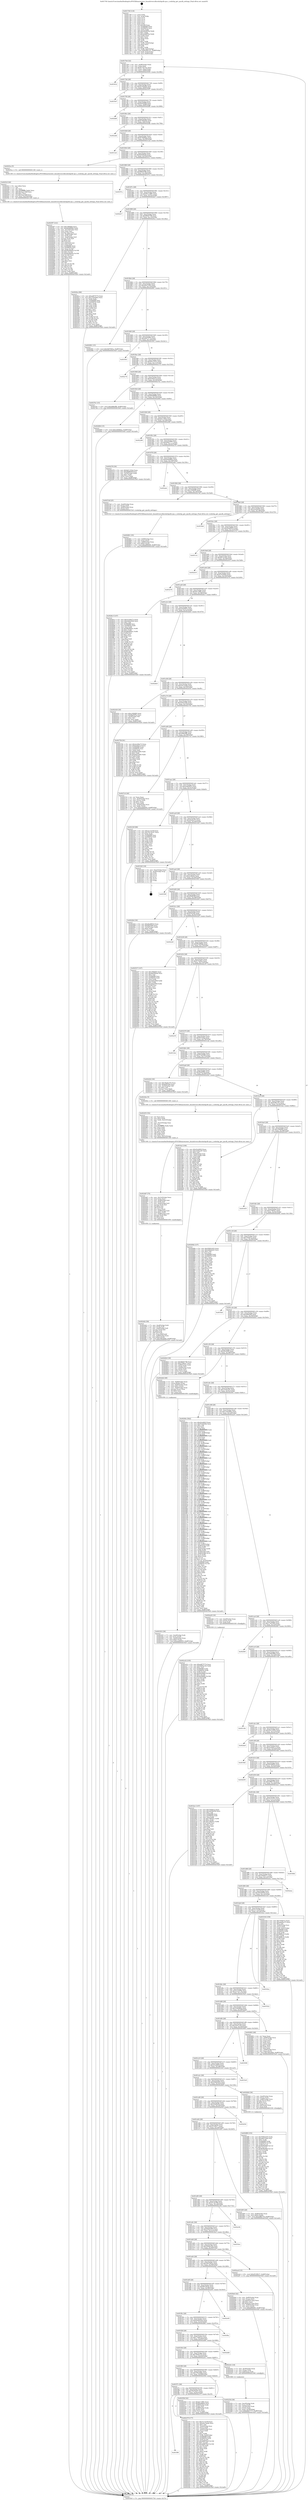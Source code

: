 digraph "0x401740" {
  label = "0x401740 (/mnt/c/Users/mathe/Desktop/tcc/POCII/binaries/extr_linuxdriversclkrockchipclk-cpu.c_rockchip_get_cpuclk_settings_Final-ollvm.out::main(0))"
  labelloc = "t"
  node[shape=record]

  Entry [label="",width=0.3,height=0.3,shape=circle,fillcolor=black,style=filled]
  "0x4017b4" [label="{
     0x4017b4 [32]\l
     | [instrs]\l
     &nbsp;&nbsp;0x4017b4 \<+6\>: mov -0xd8(%rbp),%eax\l
     &nbsp;&nbsp;0x4017ba \<+2\>: mov %eax,%ecx\l
     &nbsp;&nbsp;0x4017bc \<+6\>: sub $0x8178153c,%ecx\l
     &nbsp;&nbsp;0x4017c2 \<+6\>: mov %eax,-0xec(%rbp)\l
     &nbsp;&nbsp;0x4017c8 \<+6\>: mov %ecx,-0xf0(%rbp)\l
     &nbsp;&nbsp;0x4017ce \<+6\>: je 0000000000403032 \<main+0x18f2\>\l
  }"]
  "0x403032" [label="{
     0x403032\l
  }", style=dashed]
  "0x4017d4" [label="{
     0x4017d4 [28]\l
     | [instrs]\l
     &nbsp;&nbsp;0x4017d4 \<+5\>: jmp 00000000004017d9 \<main+0x99\>\l
     &nbsp;&nbsp;0x4017d9 \<+6\>: mov -0xec(%rbp),%eax\l
     &nbsp;&nbsp;0x4017df \<+5\>: sub $0x82340e98,%eax\l
     &nbsp;&nbsp;0x4017e4 \<+6\>: mov %eax,-0xf4(%rbp)\l
     &nbsp;&nbsp;0x4017ea \<+6\>: je 0000000000403547 \<main+0x1e07\>\l
  }"]
  Exit [label="",width=0.3,height=0.3,shape=circle,fillcolor=black,style=filled,peripheries=2]
  "0x403547" [label="{
     0x403547\l
  }", style=dashed]
  "0x4017f0" [label="{
     0x4017f0 [28]\l
     | [instrs]\l
     &nbsp;&nbsp;0x4017f0 \<+5\>: jmp 00000000004017f5 \<main+0xb5\>\l
     &nbsp;&nbsp;0x4017f5 \<+6\>: mov -0xec(%rbp),%eax\l
     &nbsp;&nbsp;0x4017fb \<+5\>: sub $0x8445009f,%eax\l
     &nbsp;&nbsp;0x401800 \<+6\>: mov %eax,-0xf8(%rbp)\l
     &nbsp;&nbsp;0x401806 \<+6\>: je 0000000000402fd8 \<main+0x1898\>\l
  }"]
  "0x402a32" [label="{
     0x402a32 [155]\l
     | [instrs]\l
     &nbsp;&nbsp;0x402a32 \<+5\>: mov $0xad675774,%ecx\l
     &nbsp;&nbsp;0x402a37 \<+5\>: mov $0x5d06a192,%edx\l
     &nbsp;&nbsp;0x402a3c \<+3\>: mov $0x1,%sil\l
     &nbsp;&nbsp;0x402a3f \<+8\>: mov 0x406068,%r8d\l
     &nbsp;&nbsp;0x402a47 \<+8\>: mov 0x406054,%r9d\l
     &nbsp;&nbsp;0x402a4f \<+3\>: mov %r8d,%r10d\l
     &nbsp;&nbsp;0x402a52 \<+7\>: add $0xb02fdfd2,%r10d\l
     &nbsp;&nbsp;0x402a59 \<+4\>: sub $0x1,%r10d\l
     &nbsp;&nbsp;0x402a5d \<+7\>: sub $0xb02fdfd2,%r10d\l
     &nbsp;&nbsp;0x402a64 \<+4\>: imul %r10d,%r8d\l
     &nbsp;&nbsp;0x402a68 \<+4\>: and $0x1,%r8d\l
     &nbsp;&nbsp;0x402a6c \<+4\>: cmp $0x0,%r8d\l
     &nbsp;&nbsp;0x402a70 \<+4\>: sete %r11b\l
     &nbsp;&nbsp;0x402a74 \<+4\>: cmp $0xa,%r9d\l
     &nbsp;&nbsp;0x402a78 \<+3\>: setl %bl\l
     &nbsp;&nbsp;0x402a7b \<+3\>: mov %r11b,%r14b\l
     &nbsp;&nbsp;0x402a7e \<+4\>: xor $0xff,%r14b\l
     &nbsp;&nbsp;0x402a82 \<+3\>: mov %bl,%r15b\l
     &nbsp;&nbsp;0x402a85 \<+4\>: xor $0xff,%r15b\l
     &nbsp;&nbsp;0x402a89 \<+4\>: xor $0x0,%sil\l
     &nbsp;&nbsp;0x402a8d \<+3\>: mov %r14b,%r12b\l
     &nbsp;&nbsp;0x402a90 \<+4\>: and $0x0,%r12b\l
     &nbsp;&nbsp;0x402a94 \<+3\>: and %sil,%r11b\l
     &nbsp;&nbsp;0x402a97 \<+3\>: mov %r15b,%r13b\l
     &nbsp;&nbsp;0x402a9a \<+4\>: and $0x0,%r13b\l
     &nbsp;&nbsp;0x402a9e \<+3\>: and %sil,%bl\l
     &nbsp;&nbsp;0x402aa1 \<+3\>: or %r11b,%r12b\l
     &nbsp;&nbsp;0x402aa4 \<+3\>: or %bl,%r13b\l
     &nbsp;&nbsp;0x402aa7 \<+3\>: xor %r13b,%r12b\l
     &nbsp;&nbsp;0x402aaa \<+3\>: or %r15b,%r14b\l
     &nbsp;&nbsp;0x402aad \<+4\>: xor $0xff,%r14b\l
     &nbsp;&nbsp;0x402ab1 \<+4\>: or $0x0,%sil\l
     &nbsp;&nbsp;0x402ab5 \<+3\>: and %sil,%r14b\l
     &nbsp;&nbsp;0x402ab8 \<+3\>: or %r14b,%r12b\l
     &nbsp;&nbsp;0x402abb \<+4\>: test $0x1,%r12b\l
     &nbsp;&nbsp;0x402abf \<+3\>: cmovne %edx,%ecx\l
     &nbsp;&nbsp;0x402ac2 \<+6\>: mov %ecx,-0xd8(%rbp)\l
     &nbsp;&nbsp;0x402ac8 \<+5\>: jmp 00000000004035e9 \<main+0x1ea9\>\l
  }"]
  "0x402fd8" [label="{
     0x402fd8\l
  }", style=dashed]
  "0x40180c" [label="{
     0x40180c [28]\l
     | [instrs]\l
     &nbsp;&nbsp;0x40180c \<+5\>: jmp 0000000000401811 \<main+0xd1\>\l
     &nbsp;&nbsp;0x401811 \<+6\>: mov -0xec(%rbp),%eax\l
     &nbsp;&nbsp;0x401817 \<+5\>: sub $0x87082e95,%eax\l
     &nbsp;&nbsp;0x40181c \<+6\>: mov %eax,-0xfc(%rbp)\l
     &nbsp;&nbsp;0x401822 \<+6\>: je 0000000000402edb \<main+0x179b\>\l
  }"]
  "0x4028f8" [label="{
     0x4028f8 [153]\l
     | [instrs]\l
     &nbsp;&nbsp;0x4028f8 \<+5\>: mov $0x50901835,%edx\l
     &nbsp;&nbsp;0x4028fd \<+5\>: mov $0xab637d44,%esi\l
     &nbsp;&nbsp;0x402902 \<+3\>: mov $0x1,%r8b\l
     &nbsp;&nbsp;0x402905 \<+8\>: mov 0x406068,%r9d\l
     &nbsp;&nbsp;0x40290d \<+8\>: mov 0x406054,%r10d\l
     &nbsp;&nbsp;0x402915 \<+3\>: mov %r9d,%r11d\l
     &nbsp;&nbsp;0x402918 \<+7\>: add $0xfb5828d0,%r11d\l
     &nbsp;&nbsp;0x40291f \<+4\>: sub $0x1,%r11d\l
     &nbsp;&nbsp;0x402923 \<+7\>: sub $0xfb5828d0,%r11d\l
     &nbsp;&nbsp;0x40292a \<+4\>: imul %r11d,%r9d\l
     &nbsp;&nbsp;0x40292e \<+4\>: and $0x1,%r9d\l
     &nbsp;&nbsp;0x402932 \<+4\>: cmp $0x0,%r9d\l
     &nbsp;&nbsp;0x402936 \<+3\>: sete %bl\l
     &nbsp;&nbsp;0x402939 \<+4\>: cmp $0xa,%r10d\l
     &nbsp;&nbsp;0x40293d \<+4\>: setl %r14b\l
     &nbsp;&nbsp;0x402941 \<+3\>: mov %bl,%r15b\l
     &nbsp;&nbsp;0x402944 \<+4\>: xor $0xff,%r15b\l
     &nbsp;&nbsp;0x402948 \<+3\>: mov %r14b,%r12b\l
     &nbsp;&nbsp;0x40294b \<+4\>: xor $0xff,%r12b\l
     &nbsp;&nbsp;0x40294f \<+4\>: xor $0x1,%r8b\l
     &nbsp;&nbsp;0x402953 \<+3\>: mov %r15b,%r13b\l
     &nbsp;&nbsp;0x402956 \<+4\>: and $0xff,%r13b\l
     &nbsp;&nbsp;0x40295a \<+3\>: and %r8b,%bl\l
     &nbsp;&nbsp;0x40295d \<+3\>: mov %r12b,%al\l
     &nbsp;&nbsp;0x402960 \<+2\>: and $0xff,%al\l
     &nbsp;&nbsp;0x402962 \<+3\>: and %r8b,%r14b\l
     &nbsp;&nbsp;0x402965 \<+3\>: or %bl,%r13b\l
     &nbsp;&nbsp;0x402968 \<+3\>: or %r14b,%al\l
     &nbsp;&nbsp;0x40296b \<+3\>: xor %al,%r13b\l
     &nbsp;&nbsp;0x40296e \<+3\>: or %r12b,%r15b\l
     &nbsp;&nbsp;0x402971 \<+4\>: xor $0xff,%r15b\l
     &nbsp;&nbsp;0x402975 \<+4\>: or $0x1,%r8b\l
     &nbsp;&nbsp;0x402979 \<+3\>: and %r8b,%r15b\l
     &nbsp;&nbsp;0x40297c \<+3\>: or %r15b,%r13b\l
     &nbsp;&nbsp;0x40297f \<+4\>: test $0x1,%r13b\l
     &nbsp;&nbsp;0x402983 \<+3\>: cmovne %esi,%edx\l
     &nbsp;&nbsp;0x402986 \<+6\>: mov %edx,-0xd8(%rbp)\l
     &nbsp;&nbsp;0x40298c \<+5\>: jmp 00000000004035e9 \<main+0x1ea9\>\l
  }"]
  "0x402edb" [label="{
     0x402edb\l
  }", style=dashed]
  "0x401828" [label="{
     0x401828 [28]\l
     | [instrs]\l
     &nbsp;&nbsp;0x401828 \<+5\>: jmp 000000000040182d \<main+0xed\>\l
     &nbsp;&nbsp;0x40182d \<+6\>: mov -0xec(%rbp),%eax\l
     &nbsp;&nbsp;0x401833 \<+5\>: sub $0x875b09aa,%eax\l
     &nbsp;&nbsp;0x401838 \<+6\>: mov %eax,-0x100(%rbp)\l
     &nbsp;&nbsp;0x40183e \<+6\>: je 000000000040312d \<main+0x19ed\>\l
  }"]
  "0x402801" [label="{
     0x402801 [35]\l
     | [instrs]\l
     &nbsp;&nbsp;0x402801 \<+7\>: mov -0x88(%rbp),%rsi\l
     &nbsp;&nbsp;0x402808 \<+3\>: mov %rax,(%rsi)\l
     &nbsp;&nbsp;0x40280b \<+4\>: mov -0x80(%rbp),%rax\l
     &nbsp;&nbsp;0x40280f \<+6\>: movl $0x0,(%rax)\l
     &nbsp;&nbsp;0x402815 \<+10\>: movl $0xa890260,-0xd8(%rbp)\l
     &nbsp;&nbsp;0x40281f \<+5\>: jmp 00000000004035e9 \<main+0x1ea9\>\l
  }"]
  "0x40312d" [label="{
     0x40312d\l
  }", style=dashed]
  "0x401844" [label="{
     0x401844 [28]\l
     | [instrs]\l
     &nbsp;&nbsp;0x401844 \<+5\>: jmp 0000000000401849 \<main+0x109\>\l
     &nbsp;&nbsp;0x401849 \<+6\>: mov -0xec(%rbp),%eax\l
     &nbsp;&nbsp;0x40184f \<+5\>: sub $0x8ab582e6,%eax\l
     &nbsp;&nbsp;0x401854 \<+6\>: mov %eax,-0x104(%rbp)\l
     &nbsp;&nbsp;0x40185a \<+6\>: je 00000000004025ca \<main+0xe8a\>\l
  }"]
  "0x4025f7" [label="{
     0x4025f7 [141]\l
     | [instrs]\l
     &nbsp;&nbsp;0x4025f7 \<+5\>: mov $0x188dfd4,%ecx\l
     &nbsp;&nbsp;0x4025fc \<+5\>: mov $0xb64d99b6,%edx\l
     &nbsp;&nbsp;0x402601 \<+6\>: mov -0x218(%rbp),%esi\l
     &nbsp;&nbsp;0x402607 \<+3\>: imul %eax,%esi\l
     &nbsp;&nbsp;0x40260a \<+3\>: movslq %esi,%rdi\l
     &nbsp;&nbsp;0x40260d \<+7\>: mov -0xa8(%rbp),%r8\l
     &nbsp;&nbsp;0x402614 \<+3\>: mov (%r8),%r8\l
     &nbsp;&nbsp;0x402617 \<+7\>: mov -0xa0(%rbp),%r9\l
     &nbsp;&nbsp;0x40261e \<+3\>: movslq (%r9),%r9\l
     &nbsp;&nbsp;0x402621 \<+4\>: shl $0x4,%r9\l
     &nbsp;&nbsp;0x402625 \<+3\>: add %r9,%r8\l
     &nbsp;&nbsp;0x402628 \<+4\>: mov 0x8(%r8),%r8\l
     &nbsp;&nbsp;0x40262c \<+3\>: mov %rdi,(%r8)\l
     &nbsp;&nbsp;0x40262f \<+7\>: mov 0x406068,%eax\l
     &nbsp;&nbsp;0x402636 \<+7\>: mov 0x406054,%esi\l
     &nbsp;&nbsp;0x40263d \<+3\>: mov %eax,%r10d\l
     &nbsp;&nbsp;0x402640 \<+7\>: add $0x8426b95a,%r10d\l
     &nbsp;&nbsp;0x402647 \<+4\>: sub $0x1,%r10d\l
     &nbsp;&nbsp;0x40264b \<+7\>: sub $0x8426b95a,%r10d\l
     &nbsp;&nbsp;0x402652 \<+4\>: imul %r10d,%eax\l
     &nbsp;&nbsp;0x402656 \<+3\>: and $0x1,%eax\l
     &nbsp;&nbsp;0x402659 \<+3\>: cmp $0x0,%eax\l
     &nbsp;&nbsp;0x40265c \<+4\>: sete %r11b\l
     &nbsp;&nbsp;0x402660 \<+3\>: cmp $0xa,%esi\l
     &nbsp;&nbsp;0x402663 \<+3\>: setl %bl\l
     &nbsp;&nbsp;0x402666 \<+3\>: mov %r11b,%r14b\l
     &nbsp;&nbsp;0x402669 \<+3\>: and %bl,%r14b\l
     &nbsp;&nbsp;0x40266c \<+3\>: xor %bl,%r11b\l
     &nbsp;&nbsp;0x40266f \<+3\>: or %r11b,%r14b\l
     &nbsp;&nbsp;0x402672 \<+4\>: test $0x1,%r14b\l
     &nbsp;&nbsp;0x402676 \<+3\>: cmovne %edx,%ecx\l
     &nbsp;&nbsp;0x402679 \<+6\>: mov %ecx,-0xd8(%rbp)\l
     &nbsp;&nbsp;0x40267f \<+5\>: jmp 00000000004035e9 \<main+0x1ea9\>\l
  }"]
  "0x4025ca" [label="{
     0x4025ca [5]\l
     | [instrs]\l
     &nbsp;&nbsp;0x4025ca \<+5\>: call 0000000000401160 \<next_i\>\l
     | [calls]\l
     &nbsp;&nbsp;0x401160 \{1\} (/mnt/c/Users/mathe/Desktop/tcc/POCII/binaries/extr_linuxdriversclkrockchipclk-cpu.c_rockchip_get_cpuclk_settings_Final-ollvm.out::next_i)\l
  }"]
  "0x401860" [label="{
     0x401860 [28]\l
     | [instrs]\l
     &nbsp;&nbsp;0x401860 \<+5\>: jmp 0000000000401865 \<main+0x125\>\l
     &nbsp;&nbsp;0x401865 \<+6\>: mov -0xec(%rbp),%eax\l
     &nbsp;&nbsp;0x40186b \<+5\>: sub $0x8f854780,%eax\l
     &nbsp;&nbsp;0x401870 \<+6\>: mov %eax,-0x108(%rbp)\l
     &nbsp;&nbsp;0x401876 \<+6\>: je 000000000040357a \<main+0x1e3a\>\l
  }"]
  "0x4025cf" [label="{
     0x4025cf [40]\l
     | [instrs]\l
     &nbsp;&nbsp;0x4025cf \<+5\>: mov $0x2,%ecx\l
     &nbsp;&nbsp;0x4025d4 \<+1\>: cltd\l
     &nbsp;&nbsp;0x4025d5 \<+2\>: idiv %ecx\l
     &nbsp;&nbsp;0x4025d7 \<+6\>: imul $0xfffffffe,%edx,%ecx\l
     &nbsp;&nbsp;0x4025dd \<+6\>: add $0x3aac1b6f,%ecx\l
     &nbsp;&nbsp;0x4025e3 \<+3\>: add $0x1,%ecx\l
     &nbsp;&nbsp;0x4025e6 \<+6\>: sub $0x3aac1b6f,%ecx\l
     &nbsp;&nbsp;0x4025ec \<+6\>: mov %ecx,-0x218(%rbp)\l
     &nbsp;&nbsp;0x4025f2 \<+5\>: call 0000000000401160 \<next_i\>\l
     | [calls]\l
     &nbsp;&nbsp;0x401160 \{1\} (/mnt/c/Users/mathe/Desktop/tcc/POCII/binaries/extr_linuxdriversclkrockchipclk-cpu.c_rockchip_get_cpuclk_settings_Final-ollvm.out::next_i)\l
  }"]
  "0x40357a" [label="{
     0x40357a\l
  }", style=dashed]
  "0x40187c" [label="{
     0x40187c [28]\l
     | [instrs]\l
     &nbsp;&nbsp;0x40187c \<+5\>: jmp 0000000000401881 \<main+0x141\>\l
     &nbsp;&nbsp;0x401881 \<+6\>: mov -0xec(%rbp),%eax\l
     &nbsp;&nbsp;0x401887 \<+5\>: sub $0x9511e887,%eax\l
     &nbsp;&nbsp;0x40188c \<+6\>: mov %eax,-0x10c(%rbp)\l
     &nbsp;&nbsp;0x401892 \<+6\>: je 0000000000402dc7 \<main+0x1687\>\l
  }"]
  "0x4024d2" [label="{
     0x4024d2 [59]\l
     | [instrs]\l
     &nbsp;&nbsp;0x4024d2 \<+7\>: mov -0xa8(%rbp),%rdi\l
     &nbsp;&nbsp;0x4024d9 \<+3\>: mov (%rdi),%rdi\l
     &nbsp;&nbsp;0x4024dc \<+7\>: mov -0xa0(%rbp),%r8\l
     &nbsp;&nbsp;0x4024e3 \<+3\>: movslq (%r8),%r8\l
     &nbsp;&nbsp;0x4024e6 \<+4\>: shl $0x4,%r8\l
     &nbsp;&nbsp;0x4024ea \<+3\>: add %r8,%rdi\l
     &nbsp;&nbsp;0x4024ed \<+4\>: mov %rax,0x8(%rdi)\l
     &nbsp;&nbsp;0x4024f1 \<+7\>: mov -0x90(%rbp),%rax\l
     &nbsp;&nbsp;0x4024f8 \<+6\>: movl $0x0,(%rax)\l
     &nbsp;&nbsp;0x4024fe \<+10\>: movl $0x790cddda,-0xd8(%rbp)\l
     &nbsp;&nbsp;0x402508 \<+5\>: jmp 00000000004035e9 \<main+0x1ea9\>\l
  }"]
  "0x402dc7" [label="{
     0x402dc7\l
  }", style=dashed]
  "0x401898" [label="{
     0x401898 [28]\l
     | [instrs]\l
     &nbsp;&nbsp;0x401898 \<+5\>: jmp 000000000040189d \<main+0x15d\>\l
     &nbsp;&nbsp;0x40189d \<+6\>: mov -0xec(%rbp),%eax\l
     &nbsp;&nbsp;0x4018a3 \<+5\>: sub $0x960077f8,%eax\l
     &nbsp;&nbsp;0x4018a8 \<+6\>: mov %eax,-0x110(%rbp)\l
     &nbsp;&nbsp;0x4018ae \<+6\>: je 00000000004029ca \<main+0x128a\>\l
  }"]
  "0x402487" [label="{
     0x402487 [75]\l
     | [instrs]\l
     &nbsp;&nbsp;0x402487 \<+6\>: mov -0x214(%rbp),%ecx\l
     &nbsp;&nbsp;0x40248d \<+3\>: imul %eax,%ecx\l
     &nbsp;&nbsp;0x402490 \<+7\>: mov -0xa8(%rbp),%r8\l
     &nbsp;&nbsp;0x402497 \<+3\>: mov (%r8),%r8\l
     &nbsp;&nbsp;0x40249a \<+7\>: mov -0xa0(%rbp),%r9\l
     &nbsp;&nbsp;0x4024a1 \<+3\>: movslq (%r9),%r9\l
     &nbsp;&nbsp;0x4024a4 \<+4\>: shl $0x4,%r9\l
     &nbsp;&nbsp;0x4024a8 \<+3\>: add %r9,%r8\l
     &nbsp;&nbsp;0x4024ab \<+3\>: mov %ecx,(%r8)\l
     &nbsp;&nbsp;0x4024ae \<+7\>: mov -0x98(%rbp),%r8\l
     &nbsp;&nbsp;0x4024b5 \<+7\>: movl $0x1,(%r8)\l
     &nbsp;&nbsp;0x4024bc \<+7\>: mov -0x98(%rbp),%r8\l
     &nbsp;&nbsp;0x4024c3 \<+3\>: movslq (%r8),%r8\l
     &nbsp;&nbsp;0x4024c6 \<+4\>: shl $0x3,%r8\l
     &nbsp;&nbsp;0x4024ca \<+3\>: mov %r8,%rdi\l
     &nbsp;&nbsp;0x4024cd \<+5\>: call 0000000000401050 \<malloc@plt\>\l
     | [calls]\l
     &nbsp;&nbsp;0x401050 \{1\} (unknown)\l
  }"]
  "0x4029ca" [label="{
     0x4029ca [86]\l
     | [instrs]\l
     &nbsp;&nbsp;0x4029ca \<+5\>: mov $0xad675774,%eax\l
     &nbsp;&nbsp;0x4029cf \<+5\>: mov $0x124426b2,%ecx\l
     &nbsp;&nbsp;0x4029d4 \<+2\>: xor %edx,%edx\l
     &nbsp;&nbsp;0x4029d6 \<+7\>: mov 0x406068,%esi\l
     &nbsp;&nbsp;0x4029dd \<+7\>: mov 0x406054,%edi\l
     &nbsp;&nbsp;0x4029e4 \<+3\>: sub $0x1,%edx\l
     &nbsp;&nbsp;0x4029e7 \<+3\>: mov %esi,%r8d\l
     &nbsp;&nbsp;0x4029ea \<+3\>: add %edx,%r8d\l
     &nbsp;&nbsp;0x4029ed \<+4\>: imul %r8d,%esi\l
     &nbsp;&nbsp;0x4029f1 \<+3\>: and $0x1,%esi\l
     &nbsp;&nbsp;0x4029f4 \<+3\>: cmp $0x0,%esi\l
     &nbsp;&nbsp;0x4029f7 \<+4\>: sete %r9b\l
     &nbsp;&nbsp;0x4029fb \<+3\>: cmp $0xa,%edi\l
     &nbsp;&nbsp;0x4029fe \<+4\>: setl %r10b\l
     &nbsp;&nbsp;0x402a02 \<+3\>: mov %r9b,%r11b\l
     &nbsp;&nbsp;0x402a05 \<+3\>: and %r10b,%r11b\l
     &nbsp;&nbsp;0x402a08 \<+3\>: xor %r10b,%r9b\l
     &nbsp;&nbsp;0x402a0b \<+3\>: or %r9b,%r11b\l
     &nbsp;&nbsp;0x402a0e \<+4\>: test $0x1,%r11b\l
     &nbsp;&nbsp;0x402a12 \<+3\>: cmovne %ecx,%eax\l
     &nbsp;&nbsp;0x402a15 \<+6\>: mov %eax,-0xd8(%rbp)\l
     &nbsp;&nbsp;0x402a1b \<+5\>: jmp 00000000004035e9 \<main+0x1ea9\>\l
  }"]
  "0x4018b4" [label="{
     0x4018b4 [28]\l
     | [instrs]\l
     &nbsp;&nbsp;0x4018b4 \<+5\>: jmp 00000000004018b9 \<main+0x179\>\l
     &nbsp;&nbsp;0x4018b9 \<+6\>: mov -0xec(%rbp),%eax\l
     &nbsp;&nbsp;0x4018bf \<+5\>: sub $0xab637d44,%eax\l
     &nbsp;&nbsp;0x4018c4 \<+6\>: mov %eax,-0x114(%rbp)\l
     &nbsp;&nbsp;0x4018ca \<+6\>: je 0000000000402991 \<main+0x1251\>\l
  }"]
  "0x402453" [label="{
     0x402453 [52]\l
     | [instrs]\l
     &nbsp;&nbsp;0x402453 \<+2\>: xor %ecx,%ecx\l
     &nbsp;&nbsp;0x402455 \<+5\>: mov $0x2,%edx\l
     &nbsp;&nbsp;0x40245a \<+6\>: mov %edx,-0x210(%rbp)\l
     &nbsp;&nbsp;0x402460 \<+1\>: cltd\l
     &nbsp;&nbsp;0x402461 \<+6\>: mov -0x210(%rbp),%esi\l
     &nbsp;&nbsp;0x402467 \<+2\>: idiv %esi\l
     &nbsp;&nbsp;0x402469 \<+6\>: imul $0xfffffffe,%edx,%edx\l
     &nbsp;&nbsp;0x40246f \<+2\>: mov %ecx,%edi\l
     &nbsp;&nbsp;0x402471 \<+2\>: sub %edx,%edi\l
     &nbsp;&nbsp;0x402473 \<+2\>: mov %ecx,%edx\l
     &nbsp;&nbsp;0x402475 \<+3\>: sub $0x1,%edx\l
     &nbsp;&nbsp;0x402478 \<+2\>: add %edx,%edi\l
     &nbsp;&nbsp;0x40247a \<+2\>: sub %edi,%ecx\l
     &nbsp;&nbsp;0x40247c \<+6\>: mov %ecx,-0x214(%rbp)\l
     &nbsp;&nbsp;0x402482 \<+5\>: call 0000000000401160 \<next_i\>\l
     | [calls]\l
     &nbsp;&nbsp;0x401160 \{1\} (/mnt/c/Users/mathe/Desktop/tcc/POCII/binaries/extr_linuxdriversclkrockchipclk-cpu.c_rockchip_get_cpuclk_settings_Final-ollvm.out::next_i)\l
  }"]
  "0x402991" [label="{
     0x402991 [15]\l
     | [instrs]\l
     &nbsp;&nbsp;0x402991 \<+10\>: movl $0x5d07063a,-0xd8(%rbp)\l
     &nbsp;&nbsp;0x40299b \<+5\>: jmp 00000000004035e9 \<main+0x1ea9\>\l
  }"]
  "0x4018d0" [label="{
     0x4018d0 [28]\l
     | [instrs]\l
     &nbsp;&nbsp;0x4018d0 \<+5\>: jmp 00000000004018d5 \<main+0x195\>\l
     &nbsp;&nbsp;0x4018d5 \<+6\>: mov -0xec(%rbp),%eax\l
     &nbsp;&nbsp;0x4018db \<+5\>: sub $0xad675774,%eax\l
     &nbsp;&nbsp;0x4018e0 \<+6\>: mov %eax,-0x118(%rbp)\l
     &nbsp;&nbsp;0x4018e6 \<+6\>: je 0000000000403501 \<main+0x1dc1\>\l
  }"]
  "0x401f98" [label="{
     0x401f98\l
  }", style=dashed]
  "0x403501" [label="{
     0x403501\l
  }", style=dashed]
  "0x4018ec" [label="{
     0x4018ec [28]\l
     | [instrs]\l
     &nbsp;&nbsp;0x4018ec \<+5\>: jmp 00000000004018f1 \<main+0x1b1\>\l
     &nbsp;&nbsp;0x4018f1 \<+6\>: mov -0xec(%rbp),%eax\l
     &nbsp;&nbsp;0x4018f7 \<+5\>: sub $0xb0c37812,%eax\l
     &nbsp;&nbsp;0x4018fc \<+6\>: mov %eax,-0x11c(%rbp)\l
     &nbsp;&nbsp;0x401902 \<+6\>: je 0000000000402c7d \<main+0x153d\>\l
  }"]
  "0x40237f" [label="{
     0x40237f [177]\l
     | [instrs]\l
     &nbsp;&nbsp;0x40237f \<+5\>: mov $0x3c17ee5f,%eax\l
     &nbsp;&nbsp;0x402384 \<+5\>: mov $0xe427aa4b,%ecx\l
     &nbsp;&nbsp;0x402389 \<+2\>: mov $0x1,%dl\l
     &nbsp;&nbsp;0x40238b \<+7\>: mov -0xa0(%rbp),%rsi\l
     &nbsp;&nbsp;0x402392 \<+2\>: mov (%rsi),%edi\l
     &nbsp;&nbsp;0x402394 \<+7\>: mov -0xb0(%rbp),%rsi\l
     &nbsp;&nbsp;0x40239b \<+2\>: cmp (%rsi),%edi\l
     &nbsp;&nbsp;0x40239d \<+4\>: setl %r8b\l
     &nbsp;&nbsp;0x4023a1 \<+4\>: and $0x1,%r8b\l
     &nbsp;&nbsp;0x4023a5 \<+4\>: mov %r8b,-0x2f(%rbp)\l
     &nbsp;&nbsp;0x4023a9 \<+7\>: mov 0x406068,%edi\l
     &nbsp;&nbsp;0x4023b0 \<+8\>: mov 0x406054,%r9d\l
     &nbsp;&nbsp;0x4023b8 \<+3\>: mov %edi,%r10d\l
     &nbsp;&nbsp;0x4023bb \<+7\>: sub $0xa66876a5,%r10d\l
     &nbsp;&nbsp;0x4023c2 \<+4\>: sub $0x1,%r10d\l
     &nbsp;&nbsp;0x4023c6 \<+7\>: add $0xa66876a5,%r10d\l
     &nbsp;&nbsp;0x4023cd \<+4\>: imul %r10d,%edi\l
     &nbsp;&nbsp;0x4023d1 \<+3\>: and $0x1,%edi\l
     &nbsp;&nbsp;0x4023d4 \<+3\>: cmp $0x0,%edi\l
     &nbsp;&nbsp;0x4023d7 \<+4\>: sete %r8b\l
     &nbsp;&nbsp;0x4023db \<+4\>: cmp $0xa,%r9d\l
     &nbsp;&nbsp;0x4023df \<+4\>: setl %r11b\l
     &nbsp;&nbsp;0x4023e3 \<+3\>: mov %r8b,%bl\l
     &nbsp;&nbsp;0x4023e6 \<+3\>: xor $0xff,%bl\l
     &nbsp;&nbsp;0x4023e9 \<+3\>: mov %r11b,%r14b\l
     &nbsp;&nbsp;0x4023ec \<+4\>: xor $0xff,%r14b\l
     &nbsp;&nbsp;0x4023f0 \<+3\>: xor $0x0,%dl\l
     &nbsp;&nbsp;0x4023f3 \<+3\>: mov %bl,%r15b\l
     &nbsp;&nbsp;0x4023f6 \<+4\>: and $0x0,%r15b\l
     &nbsp;&nbsp;0x4023fa \<+3\>: and %dl,%r8b\l
     &nbsp;&nbsp;0x4023fd \<+3\>: mov %r14b,%r12b\l
     &nbsp;&nbsp;0x402400 \<+4\>: and $0x0,%r12b\l
     &nbsp;&nbsp;0x402404 \<+3\>: and %dl,%r11b\l
     &nbsp;&nbsp;0x402407 \<+3\>: or %r8b,%r15b\l
     &nbsp;&nbsp;0x40240a \<+3\>: or %r11b,%r12b\l
     &nbsp;&nbsp;0x40240d \<+3\>: xor %r12b,%r15b\l
     &nbsp;&nbsp;0x402410 \<+3\>: or %r14b,%bl\l
     &nbsp;&nbsp;0x402413 \<+3\>: xor $0xff,%bl\l
     &nbsp;&nbsp;0x402416 \<+3\>: or $0x0,%dl\l
     &nbsp;&nbsp;0x402419 \<+2\>: and %dl,%bl\l
     &nbsp;&nbsp;0x40241b \<+3\>: or %bl,%r15b\l
     &nbsp;&nbsp;0x40241e \<+4\>: test $0x1,%r15b\l
     &nbsp;&nbsp;0x402422 \<+3\>: cmovne %ecx,%eax\l
     &nbsp;&nbsp;0x402425 \<+6\>: mov %eax,-0xd8(%rbp)\l
     &nbsp;&nbsp;0x40242b \<+5\>: jmp 00000000004035e9 \<main+0x1ea9\>\l
  }"]
  "0x402c7d" [label="{
     0x402c7d\l
  }", style=dashed]
  "0x401908" [label="{
     0x401908 [28]\l
     | [instrs]\l
     &nbsp;&nbsp;0x401908 \<+5\>: jmp 000000000040190d \<main+0x1cd\>\l
     &nbsp;&nbsp;0x40190d \<+6\>: mov -0xec(%rbp),%eax\l
     &nbsp;&nbsp;0x401913 \<+5\>: sub $0xb3d42c1f,%eax\l
     &nbsp;&nbsp;0x401918 \<+6\>: mov %eax,-0x120(%rbp)\l
     &nbsp;&nbsp;0x40191e \<+6\>: je 00000000004027b1 \<main+0x1071\>\l
  }"]
  "0x401f7c" [label="{
     0x401f7c [28]\l
     | [instrs]\l
     &nbsp;&nbsp;0x401f7c \<+5\>: jmp 0000000000401f81 \<main+0x841\>\l
     &nbsp;&nbsp;0x401f81 \<+6\>: mov -0xec(%rbp),%eax\l
     &nbsp;&nbsp;0x401f87 \<+5\>: sub $0x7937bc47,%eax\l
     &nbsp;&nbsp;0x401f8c \<+6\>: mov %eax,-0x20c(%rbp)\l
     &nbsp;&nbsp;0x401f92 \<+6\>: je 000000000040237f \<main+0xc3f\>\l
  }"]
  "0x4027b1" [label="{
     0x4027b1 [15]\l
     | [instrs]\l
     &nbsp;&nbsp;0x4027b1 \<+10\>: movl $0xe866cffb,-0xd8(%rbp)\l
     &nbsp;&nbsp;0x4027bb \<+5\>: jmp 00000000004035e9 \<main+0x1ea9\>\l
  }"]
  "0x401924" [label="{
     0x401924 [28]\l
     | [instrs]\l
     &nbsp;&nbsp;0x401924 \<+5\>: jmp 0000000000401929 \<main+0x1e9\>\l
     &nbsp;&nbsp;0x401929 \<+6\>: mov -0xec(%rbp),%eax\l
     &nbsp;&nbsp;0x40192f \<+5\>: sub $0xb64d99b6,%eax\l
     &nbsp;&nbsp;0x401934 \<+6\>: mov %eax,-0x124(%rbp)\l
     &nbsp;&nbsp;0x40193a \<+6\>: je 0000000000402684 \<main+0xf44\>\l
  }"]
  "0x40250d" [label="{
     0x40250d [42]\l
     | [instrs]\l
     &nbsp;&nbsp;0x40250d \<+5\>: mov $0xde11f6fe,%eax\l
     &nbsp;&nbsp;0x402512 \<+5\>: mov $0xf0e486eb,%ecx\l
     &nbsp;&nbsp;0x402517 \<+7\>: mov -0x90(%rbp),%rdx\l
     &nbsp;&nbsp;0x40251e \<+2\>: mov (%rdx),%esi\l
     &nbsp;&nbsp;0x402520 \<+7\>: mov -0x98(%rbp),%rdx\l
     &nbsp;&nbsp;0x402527 \<+2\>: cmp (%rdx),%esi\l
     &nbsp;&nbsp;0x402529 \<+3\>: cmovl %ecx,%eax\l
     &nbsp;&nbsp;0x40252c \<+6\>: mov %eax,-0xd8(%rbp)\l
     &nbsp;&nbsp;0x402532 \<+5\>: jmp 00000000004035e9 \<main+0x1ea9\>\l
  }"]
  "0x402684" [label="{
     0x402684 [15]\l
     | [instrs]\l
     &nbsp;&nbsp;0x402684 \<+10\>: movl $0x3c80dbea,-0xd8(%rbp)\l
     &nbsp;&nbsp;0x40268e \<+5\>: jmp 00000000004035e9 \<main+0x1ea9\>\l
  }"]
  "0x401940" [label="{
     0x401940 [28]\l
     | [instrs]\l
     &nbsp;&nbsp;0x401940 \<+5\>: jmp 0000000000401945 \<main+0x205\>\l
     &nbsp;&nbsp;0x401945 \<+6\>: mov -0xec(%rbp),%eax\l
     &nbsp;&nbsp;0x40194b \<+5\>: sub $0xbd1135cb,%eax\l
     &nbsp;&nbsp;0x401950 \<+6\>: mov %eax,-0x128(%rbp)\l
     &nbsp;&nbsp;0x401956 \<+6\>: je 0000000000402296 \<main+0xb56\>\l
  }"]
  "0x402303" [label="{
     0x402303 [38]\l
     | [instrs]\l
     &nbsp;&nbsp;0x402303 \<+7\>: mov -0xa8(%rbp),%rdi\l
     &nbsp;&nbsp;0x40230a \<+3\>: mov %rax,(%rdi)\l
     &nbsp;&nbsp;0x40230d \<+7\>: mov -0xa0(%rbp),%rax\l
     &nbsp;&nbsp;0x402314 \<+6\>: movl $0x0,(%rax)\l
     &nbsp;&nbsp;0x40231a \<+10\>: movl $0xeadd2655,-0xd8(%rbp)\l
     &nbsp;&nbsp;0x402324 \<+5\>: jmp 00000000004035e9 \<main+0x1ea9\>\l
  }"]
  "0x402296" [label="{
     0x402296\l
  }", style=dashed]
  "0x40195c" [label="{
     0x40195c [28]\l
     | [instrs]\l
     &nbsp;&nbsp;0x40195c \<+5\>: jmp 0000000000401961 \<main+0x221\>\l
     &nbsp;&nbsp;0x401961 \<+6\>: mov -0xec(%rbp),%eax\l
     &nbsp;&nbsp;0x401967 \<+5\>: sub $0xbd627777,%eax\l
     &nbsp;&nbsp;0x40196c \<+6\>: mov %eax,-0x12c(%rbp)\l
     &nbsp;&nbsp;0x401972 \<+6\>: je 0000000000402278 \<main+0xb38\>\l
  }"]
  "0x402254" [label="{
     0x402254 [36]\l
     | [instrs]\l
     &nbsp;&nbsp;0x402254 \<+7\>: mov -0xc0(%rbp),%rdi\l
     &nbsp;&nbsp;0x40225b \<+2\>: mov %eax,(%rdi)\l
     &nbsp;&nbsp;0x40225d \<+7\>: mov -0xc0(%rbp),%rdi\l
     &nbsp;&nbsp;0x402264 \<+2\>: mov (%rdi),%eax\l
     &nbsp;&nbsp;0x402266 \<+3\>: mov %eax,-0x34(%rbp)\l
     &nbsp;&nbsp;0x402269 \<+10\>: movl $0xbd627777,-0xd8(%rbp)\l
     &nbsp;&nbsp;0x402273 \<+5\>: jmp 00000000004035e9 \<main+0x1ea9\>\l
  }"]
  "0x402278" [label="{
     0x402278 [30]\l
     | [instrs]\l
     &nbsp;&nbsp;0x402278 \<+5\>: mov $0xbd1135cb,%eax\l
     &nbsp;&nbsp;0x40227d \<+5\>: mov $0xefb865df,%ecx\l
     &nbsp;&nbsp;0x402282 \<+3\>: mov -0x34(%rbp),%edx\l
     &nbsp;&nbsp;0x402285 \<+3\>: cmp $0x1,%edx\l
     &nbsp;&nbsp;0x402288 \<+3\>: cmovl %ecx,%eax\l
     &nbsp;&nbsp;0x40228b \<+6\>: mov %eax,-0xd8(%rbp)\l
     &nbsp;&nbsp;0x402291 \<+5\>: jmp 00000000004035e9 \<main+0x1ea9\>\l
  }"]
  "0x401978" [label="{
     0x401978 [28]\l
     | [instrs]\l
     &nbsp;&nbsp;0x401978 \<+5\>: jmp 000000000040197d \<main+0x23d\>\l
     &nbsp;&nbsp;0x40197d \<+6\>: mov -0xec(%rbp),%eax\l
     &nbsp;&nbsp;0x401983 \<+5\>: sub $0xbeb0d6b2,%eax\l
     &nbsp;&nbsp;0x401988 \<+6\>: mov %eax,-0x130(%rbp)\l
     &nbsp;&nbsp;0x40198e \<+6\>: je 0000000000402adc \<main+0x139c\>\l
  }"]
  "0x401f60" [label="{
     0x401f60 [28]\l
     | [instrs]\l
     &nbsp;&nbsp;0x401f60 \<+5\>: jmp 0000000000401f65 \<main+0x825\>\l
     &nbsp;&nbsp;0x401f65 \<+6\>: mov -0xec(%rbp),%eax\l
     &nbsp;&nbsp;0x401f6b \<+5\>: sub $0x790cddda,%eax\l
     &nbsp;&nbsp;0x401f70 \<+6\>: mov %eax,-0x208(%rbp)\l
     &nbsp;&nbsp;0x401f76 \<+6\>: je 000000000040250d \<main+0xdcd\>\l
  }"]
  "0x402adc" [label="{
     0x402adc\l
  }", style=dashed]
  "0x401994" [label="{
     0x401994 [28]\l
     | [instrs]\l
     &nbsp;&nbsp;0x401994 \<+5\>: jmp 0000000000401999 \<main+0x259\>\l
     &nbsp;&nbsp;0x401999 \<+6\>: mov -0xec(%rbp),%eax\l
     &nbsp;&nbsp;0x40199f \<+5\>: sub $0xc34f40f0,%eax\l
     &nbsp;&nbsp;0x4019a4 \<+6\>: mov %eax,-0x134(%rbp)\l
     &nbsp;&nbsp;0x4019aa \<+6\>: je 00000000004027e8 \<main+0x10a8\>\l
  }"]
  "0x402241" [label="{
     0x402241 [19]\l
     | [instrs]\l
     &nbsp;&nbsp;0x402241 \<+7\>: mov -0xc8(%rbp),%rax\l
     &nbsp;&nbsp;0x402248 \<+3\>: mov (%rax),%rax\l
     &nbsp;&nbsp;0x40224b \<+4\>: mov 0x8(%rax),%rdi\l
     &nbsp;&nbsp;0x40224f \<+5\>: call 0000000000401060 \<atoi@plt\>\l
     | [calls]\l
     &nbsp;&nbsp;0x401060 \{1\} (unknown)\l
  }"]
  "0x4027e8" [label="{
     0x4027e8 [25]\l
     | [instrs]\l
     &nbsp;&nbsp;0x4027e8 \<+7\>: mov -0xa8(%rbp),%rax\l
     &nbsp;&nbsp;0x4027ef \<+3\>: mov (%rax),%rdi\l
     &nbsp;&nbsp;0x4027f2 \<+7\>: mov -0xb8(%rbp),%rax\l
     &nbsp;&nbsp;0x4027f9 \<+3\>: mov (%rax),%rsi\l
     &nbsp;&nbsp;0x4027fc \<+5\>: call 00000000004015c0 \<rockchip_get_cpuclk_settings\>\l
     | [calls]\l
     &nbsp;&nbsp;0x4015c0 \{1\} (/mnt/c/Users/mathe/Desktop/tcc/POCII/binaries/extr_linuxdriversclkrockchipclk-cpu.c_rockchip_get_cpuclk_settings_Final-ollvm.out::rockchip_get_cpuclk_settings)\l
  }"]
  "0x4019b0" [label="{
     0x4019b0 [28]\l
     | [instrs]\l
     &nbsp;&nbsp;0x4019b0 \<+5\>: jmp 00000000004019b5 \<main+0x275\>\l
     &nbsp;&nbsp;0x4019b5 \<+6\>: mov -0xec(%rbp),%eax\l
     &nbsp;&nbsp;0x4019bb \<+5\>: sub $0xcea5eb30,%eax\l
     &nbsp;&nbsp;0x4019c0 \<+6\>: mov %eax,-0x138(%rbp)\l
     &nbsp;&nbsp;0x4019c6 \<+6\>: je 00000000004035bd \<main+0x1e7d\>\l
  }"]
  "0x401f44" [label="{
     0x401f44 [28]\l
     | [instrs]\l
     &nbsp;&nbsp;0x401f44 \<+5\>: jmp 0000000000401f49 \<main+0x809\>\l
     &nbsp;&nbsp;0x401f49 \<+6\>: mov -0xec(%rbp),%eax\l
     &nbsp;&nbsp;0x401f4f \<+5\>: sub $0x78a9c270,%eax\l
     &nbsp;&nbsp;0x401f54 \<+6\>: mov %eax,-0x204(%rbp)\l
     &nbsp;&nbsp;0x401f5a \<+6\>: je 0000000000402241 \<main+0xb01\>\l
  }"]
  "0x4035bd" [label="{
     0x4035bd\l
  }", style=dashed]
  "0x4019cc" [label="{
     0x4019cc [28]\l
     | [instrs]\l
     &nbsp;&nbsp;0x4019cc \<+5\>: jmp 00000000004019d1 \<main+0x291\>\l
     &nbsp;&nbsp;0x4019d1 \<+6\>: mov -0xec(%rbp),%eax\l
     &nbsp;&nbsp;0x4019d7 \<+5\>: sub $0xd4a89f16,%eax\l
     &nbsp;&nbsp;0x4019dc \<+6\>: mov %eax,-0x13c(%rbp)\l
     &nbsp;&nbsp;0x4019e2 \<+6\>: je 000000000040313c \<main+0x19fc\>\l
  }"]
  "0x402dd6" [label="{
     0x402dd6\l
  }", style=dashed]
  "0x40313c" [label="{
     0x40313c\l
  }", style=dashed]
  "0x4019e8" [label="{
     0x4019e8 [28]\l
     | [instrs]\l
     &nbsp;&nbsp;0x4019e8 \<+5\>: jmp 00000000004019ed \<main+0x2ad\>\l
     &nbsp;&nbsp;0x4019ed \<+6\>: mov -0xec(%rbp),%eax\l
     &nbsp;&nbsp;0x4019f3 \<+5\>: sub $0xd67e1ed2,%eax\l
     &nbsp;&nbsp;0x4019f8 \<+6\>: mov %eax,-0x140(%rbp)\l
     &nbsp;&nbsp;0x4019fe \<+6\>: je 0000000000402d19 \<main+0x15d9\>\l
  }"]
  "0x401f28" [label="{
     0x401f28 [28]\l
     | [instrs]\l
     &nbsp;&nbsp;0x401f28 \<+5\>: jmp 0000000000401f2d \<main+0x7ed\>\l
     &nbsp;&nbsp;0x401f2d \<+6\>: mov -0xec(%rbp),%eax\l
     &nbsp;&nbsp;0x401f33 \<+5\>: sub $0x77eb61e5,%eax\l
     &nbsp;&nbsp;0x401f38 \<+6\>: mov %eax,-0x200(%rbp)\l
     &nbsp;&nbsp;0x401f3e \<+6\>: je 0000000000402dd6 \<main+0x1696\>\l
  }"]
  "0x402d19" [label="{
     0x402d19\l
  }", style=dashed]
  "0x401a04" [label="{
     0x401a04 [28]\l
     | [instrs]\l
     &nbsp;&nbsp;0x401a04 \<+5\>: jmp 0000000000401a09 \<main+0x2c9\>\l
     &nbsp;&nbsp;0x401a09 \<+6\>: mov -0xec(%rbp),%eax\l
     &nbsp;&nbsp;0x401a0f \<+5\>: sub $0xd7e536e6,%eax\l
     &nbsp;&nbsp;0x401a14 \<+6\>: mov %eax,-0x144(%rbp)\l
     &nbsp;&nbsp;0x401a1a \<+6\>: je 0000000000403276 \<main+0x1b36\>\l
  }"]
  "0x402fba" [label="{
     0x402fba\l
  }", style=dashed]
  "0x403276" [label="{
     0x403276\l
  }", style=dashed]
  "0x401a20" [label="{
     0x401a20 [28]\l
     | [instrs]\l
     &nbsp;&nbsp;0x401a20 \<+5\>: jmp 0000000000401a25 \<main+0x2e5\>\l
     &nbsp;&nbsp;0x401a25 \<+6\>: mov -0xec(%rbp),%eax\l
     &nbsp;&nbsp;0x401a2b \<+5\>: sub $0xde11f6fe,%eax\l
     &nbsp;&nbsp;0x401a30 \<+6\>: mov %eax,-0x148(%rbp)\l
     &nbsp;&nbsp;0x401a36 \<+6\>: je 00000000004026c3 \<main+0xf83\>\l
  }"]
  "0x401f0c" [label="{
     0x401f0c [28]\l
     | [instrs]\l
     &nbsp;&nbsp;0x401f0c \<+5\>: jmp 0000000000401f11 \<main+0x7d1\>\l
     &nbsp;&nbsp;0x401f11 \<+6\>: mov -0xec(%rbp),%eax\l
     &nbsp;&nbsp;0x401f17 \<+5\>: sub $0x6a9943a4,%eax\l
     &nbsp;&nbsp;0x401f1c \<+6\>: mov %eax,-0x1fc(%rbp)\l
     &nbsp;&nbsp;0x401f22 \<+6\>: je 0000000000402fba \<main+0x187a\>\l
  }"]
  "0x4026c3" [label="{
     0x4026c3 [147]\l
     | [instrs]\l
     &nbsp;&nbsp;0x4026c3 \<+5\>: mov $0x2a3d4a73,%eax\l
     &nbsp;&nbsp;0x4026c8 \<+5\>: mov $0xe4eb1b56,%ecx\l
     &nbsp;&nbsp;0x4026cd \<+2\>: mov $0x1,%dl\l
     &nbsp;&nbsp;0x4026cf \<+7\>: mov 0x406068,%esi\l
     &nbsp;&nbsp;0x4026d6 \<+7\>: mov 0x406054,%edi\l
     &nbsp;&nbsp;0x4026dd \<+3\>: mov %esi,%r8d\l
     &nbsp;&nbsp;0x4026e0 \<+7\>: sub $0x66e884e1,%r8d\l
     &nbsp;&nbsp;0x4026e7 \<+4\>: sub $0x1,%r8d\l
     &nbsp;&nbsp;0x4026eb \<+7\>: add $0x66e884e1,%r8d\l
     &nbsp;&nbsp;0x4026f2 \<+4\>: imul %r8d,%esi\l
     &nbsp;&nbsp;0x4026f6 \<+3\>: and $0x1,%esi\l
     &nbsp;&nbsp;0x4026f9 \<+3\>: cmp $0x0,%esi\l
     &nbsp;&nbsp;0x4026fc \<+4\>: sete %r9b\l
     &nbsp;&nbsp;0x402700 \<+3\>: cmp $0xa,%edi\l
     &nbsp;&nbsp;0x402703 \<+4\>: setl %r10b\l
     &nbsp;&nbsp;0x402707 \<+3\>: mov %r9b,%r11b\l
     &nbsp;&nbsp;0x40270a \<+4\>: xor $0xff,%r11b\l
     &nbsp;&nbsp;0x40270e \<+3\>: mov %r10b,%bl\l
     &nbsp;&nbsp;0x402711 \<+3\>: xor $0xff,%bl\l
     &nbsp;&nbsp;0x402714 \<+3\>: xor $0x1,%dl\l
     &nbsp;&nbsp;0x402717 \<+3\>: mov %r11b,%r14b\l
     &nbsp;&nbsp;0x40271a \<+4\>: and $0xff,%r14b\l
     &nbsp;&nbsp;0x40271e \<+3\>: and %dl,%r9b\l
     &nbsp;&nbsp;0x402721 \<+3\>: mov %bl,%r15b\l
     &nbsp;&nbsp;0x402724 \<+4\>: and $0xff,%r15b\l
     &nbsp;&nbsp;0x402728 \<+3\>: and %dl,%r10b\l
     &nbsp;&nbsp;0x40272b \<+3\>: or %r9b,%r14b\l
     &nbsp;&nbsp;0x40272e \<+3\>: or %r10b,%r15b\l
     &nbsp;&nbsp;0x402731 \<+3\>: xor %r15b,%r14b\l
     &nbsp;&nbsp;0x402734 \<+3\>: or %bl,%r11b\l
     &nbsp;&nbsp;0x402737 \<+4\>: xor $0xff,%r11b\l
     &nbsp;&nbsp;0x40273b \<+3\>: or $0x1,%dl\l
     &nbsp;&nbsp;0x40273e \<+3\>: and %dl,%r11b\l
     &nbsp;&nbsp;0x402741 \<+3\>: or %r11b,%r14b\l
     &nbsp;&nbsp;0x402744 \<+4\>: test $0x1,%r14b\l
     &nbsp;&nbsp;0x402748 \<+3\>: cmovne %ecx,%eax\l
     &nbsp;&nbsp;0x40274b \<+6\>: mov %eax,-0xd8(%rbp)\l
     &nbsp;&nbsp;0x402751 \<+5\>: jmp 00000000004035e9 \<main+0x1ea9\>\l
  }"]
  "0x401a3c" [label="{
     0x401a3c [28]\l
     | [instrs]\l
     &nbsp;&nbsp;0x401a3c \<+5\>: jmp 0000000000401a41 \<main+0x301\>\l
     &nbsp;&nbsp;0x401a41 \<+6\>: mov -0xec(%rbp),%eax\l
     &nbsp;&nbsp;0x401a47 \<+5\>: sub $0xe420507a,%eax\l
     &nbsp;&nbsp;0x401a4c \<+6\>: mov %eax,-0x14c(%rbp)\l
     &nbsp;&nbsp;0x401a52 \<+6\>: je 0000000000402bb4 \<main+0x1474\>\l
  }"]
  "0x402e00" [label="{
     0x402e00\l
  }", style=dashed]
  "0x402bb4" [label="{
     0x402bb4\l
  }", style=dashed]
  "0x401a58" [label="{
     0x401a58 [28]\l
     | [instrs]\l
     &nbsp;&nbsp;0x401a58 \<+5\>: jmp 0000000000401a5d \<main+0x31d\>\l
     &nbsp;&nbsp;0x401a5d \<+6\>: mov -0xec(%rbp),%eax\l
     &nbsp;&nbsp;0x401a63 \<+5\>: sub $0xe427aa4b,%eax\l
     &nbsp;&nbsp;0x401a68 \<+6\>: mov %eax,-0x150(%rbp)\l
     &nbsp;&nbsp;0x401a6e \<+6\>: je 0000000000402430 \<main+0xcf0\>\l
  }"]
  "0x401ef0" [label="{
     0x401ef0 [28]\l
     | [instrs]\l
     &nbsp;&nbsp;0x401ef0 \<+5\>: jmp 0000000000401ef5 \<main+0x7b5\>\l
     &nbsp;&nbsp;0x401ef5 \<+6\>: mov -0xec(%rbp),%eax\l
     &nbsp;&nbsp;0x401efb \<+5\>: sub $0x6815bcfe,%eax\l
     &nbsp;&nbsp;0x401f00 \<+6\>: mov %eax,-0x1f8(%rbp)\l
     &nbsp;&nbsp;0x401f06 \<+6\>: je 0000000000402e00 \<main+0x16c0\>\l
  }"]
  "0x402430" [label="{
     0x402430 [30]\l
     | [instrs]\l
     &nbsp;&nbsp;0x402430 \<+5\>: mov $0xc34f40f0,%eax\l
     &nbsp;&nbsp;0x402435 \<+5\>: mov $0xfbe65f5a,%ecx\l
     &nbsp;&nbsp;0x40243a \<+3\>: mov -0x2f(%rbp),%dl\l
     &nbsp;&nbsp;0x40243d \<+3\>: test $0x1,%dl\l
     &nbsp;&nbsp;0x402440 \<+3\>: cmovne %ecx,%eax\l
     &nbsp;&nbsp;0x402443 \<+6\>: mov %eax,-0xd8(%rbp)\l
     &nbsp;&nbsp;0x402449 \<+5\>: jmp 00000000004035e9 \<main+0x1ea9\>\l
  }"]
  "0x401a74" [label="{
     0x401a74 [28]\l
     | [instrs]\l
     &nbsp;&nbsp;0x401a74 \<+5\>: jmp 0000000000401a79 \<main+0x339\>\l
     &nbsp;&nbsp;0x401a79 \<+6\>: mov -0xec(%rbp),%eax\l
     &nbsp;&nbsp;0x401a7f \<+5\>: sub $0xe4eb1b56,%eax\l
     &nbsp;&nbsp;0x401a84 \<+6\>: mov %eax,-0x154(%rbp)\l
     &nbsp;&nbsp;0x401a8a \<+6\>: je 0000000000402756 \<main+0x1016\>\l
  }"]
  "0x4029a0" [label="{
     0x4029a0 [42]\l
     | [instrs]\l
     &nbsp;&nbsp;0x4029a0 \<+4\>: mov -0x80(%rbp),%rax\l
     &nbsp;&nbsp;0x4029a4 \<+2\>: mov (%rax),%ecx\l
     &nbsp;&nbsp;0x4029a6 \<+6\>: sub $0x81813eaa,%ecx\l
     &nbsp;&nbsp;0x4029ac \<+3\>: add $0x1,%ecx\l
     &nbsp;&nbsp;0x4029af \<+6\>: add $0x81813eaa,%ecx\l
     &nbsp;&nbsp;0x4029b5 \<+4\>: mov -0x80(%rbp),%rax\l
     &nbsp;&nbsp;0x4029b9 \<+2\>: mov %ecx,(%rax)\l
     &nbsp;&nbsp;0x4029bb \<+10\>: movl $0xa890260,-0xd8(%rbp)\l
     &nbsp;&nbsp;0x4029c5 \<+5\>: jmp 00000000004035e9 \<main+0x1ea9\>\l
  }"]
  "0x402756" [label="{
     0x402756 [91]\l
     | [instrs]\l
     &nbsp;&nbsp;0x402756 \<+5\>: mov $0x2a3d4a73,%eax\l
     &nbsp;&nbsp;0x40275b \<+5\>: mov $0xb3d42c1f,%ecx\l
     &nbsp;&nbsp;0x402760 \<+7\>: mov 0x406068,%edx\l
     &nbsp;&nbsp;0x402767 \<+7\>: mov 0x406054,%esi\l
     &nbsp;&nbsp;0x40276e \<+2\>: mov %edx,%edi\l
     &nbsp;&nbsp;0x402770 \<+6\>: sub $0xbde22483,%edi\l
     &nbsp;&nbsp;0x402776 \<+3\>: sub $0x1,%edi\l
     &nbsp;&nbsp;0x402779 \<+6\>: add $0xbde22483,%edi\l
     &nbsp;&nbsp;0x40277f \<+3\>: imul %edi,%edx\l
     &nbsp;&nbsp;0x402782 \<+3\>: and $0x1,%edx\l
     &nbsp;&nbsp;0x402785 \<+3\>: cmp $0x0,%edx\l
     &nbsp;&nbsp;0x402788 \<+4\>: sete %r8b\l
     &nbsp;&nbsp;0x40278c \<+3\>: cmp $0xa,%esi\l
     &nbsp;&nbsp;0x40278f \<+4\>: setl %r9b\l
     &nbsp;&nbsp;0x402793 \<+3\>: mov %r8b,%r10b\l
     &nbsp;&nbsp;0x402796 \<+3\>: and %r9b,%r10b\l
     &nbsp;&nbsp;0x402799 \<+3\>: xor %r9b,%r8b\l
     &nbsp;&nbsp;0x40279c \<+3\>: or %r8b,%r10b\l
     &nbsp;&nbsp;0x40279f \<+4\>: test $0x1,%r10b\l
     &nbsp;&nbsp;0x4027a3 \<+3\>: cmovne %ecx,%eax\l
     &nbsp;&nbsp;0x4027a6 \<+6\>: mov %eax,-0xd8(%rbp)\l
     &nbsp;&nbsp;0x4027ac \<+5\>: jmp 00000000004035e9 \<main+0x1ea9\>\l
  }"]
  "0x401a90" [label="{
     0x401a90 [28]\l
     | [instrs]\l
     &nbsp;&nbsp;0x401a90 \<+5\>: jmp 0000000000401a95 \<main+0x355\>\l
     &nbsp;&nbsp;0x401a95 \<+6\>: mov -0xec(%rbp),%eax\l
     &nbsp;&nbsp;0x401a9b \<+5\>: sub $0xe866cffb,%eax\l
     &nbsp;&nbsp;0x401aa0 \<+6\>: mov %eax,-0x158(%rbp)\l
     &nbsp;&nbsp;0x401aa6 \<+6\>: je 00000000004027c0 \<main+0x1080\>\l
  }"]
  "0x401ed4" [label="{
     0x401ed4 [28]\l
     | [instrs]\l
     &nbsp;&nbsp;0x401ed4 \<+5\>: jmp 0000000000401ed9 \<main+0x799\>\l
     &nbsp;&nbsp;0x401ed9 \<+6\>: mov -0xec(%rbp),%eax\l
     &nbsp;&nbsp;0x401edf \<+5\>: sub $0x5d07063a,%eax\l
     &nbsp;&nbsp;0x401ee4 \<+6\>: mov %eax,-0x1f4(%rbp)\l
     &nbsp;&nbsp;0x401eea \<+6\>: je 00000000004029a0 \<main+0x1260\>\l
  }"]
  "0x4027c0" [label="{
     0x4027c0 [40]\l
     | [instrs]\l
     &nbsp;&nbsp;0x4027c0 \<+2\>: xor %eax,%eax\l
     &nbsp;&nbsp;0x4027c2 \<+7\>: mov -0xa0(%rbp),%rcx\l
     &nbsp;&nbsp;0x4027c9 \<+2\>: mov (%rcx),%edx\l
     &nbsp;&nbsp;0x4027cb \<+3\>: sub $0x1,%eax\l
     &nbsp;&nbsp;0x4027ce \<+2\>: sub %eax,%edx\l
     &nbsp;&nbsp;0x4027d0 \<+7\>: mov -0xa0(%rbp),%rcx\l
     &nbsp;&nbsp;0x4027d7 \<+2\>: mov %edx,(%rcx)\l
     &nbsp;&nbsp;0x4027d9 \<+10\>: movl $0xeadd2655,-0xd8(%rbp)\l
     &nbsp;&nbsp;0x4027e3 \<+5\>: jmp 00000000004035e9 \<main+0x1ea9\>\l
  }"]
  "0x401aac" [label="{
     0x401aac [28]\l
     | [instrs]\l
     &nbsp;&nbsp;0x401aac \<+5\>: jmp 0000000000401ab1 \<main+0x371\>\l
     &nbsp;&nbsp;0x401ab1 \<+6\>: mov -0xec(%rbp),%eax\l
     &nbsp;&nbsp;0x401ab7 \<+5\>: sub $0xeadd2655,%eax\l
     &nbsp;&nbsp;0x401abc \<+6\>: mov %eax,-0x15c(%rbp)\l
     &nbsp;&nbsp;0x401ac2 \<+6\>: je 0000000000402329 \<main+0xbe9\>\l
  }"]
  "0x402acd" [label="{
     0x402acd [15]\l
     | [instrs]\l
     &nbsp;&nbsp;0x402acd \<+10\>: movl $0x4519f217,-0xd8(%rbp)\l
     &nbsp;&nbsp;0x402ad7 \<+5\>: jmp 00000000004035e9 \<main+0x1ea9\>\l
  }"]
  "0x402329" [label="{
     0x402329 [86]\l
     | [instrs]\l
     &nbsp;&nbsp;0x402329 \<+5\>: mov $0x3c17ee5f,%eax\l
     &nbsp;&nbsp;0x40232e \<+5\>: mov $0x7937bc47,%ecx\l
     &nbsp;&nbsp;0x402333 \<+2\>: xor %edx,%edx\l
     &nbsp;&nbsp;0x402335 \<+7\>: mov 0x406068,%esi\l
     &nbsp;&nbsp;0x40233c \<+7\>: mov 0x406054,%edi\l
     &nbsp;&nbsp;0x402343 \<+3\>: sub $0x1,%edx\l
     &nbsp;&nbsp;0x402346 \<+3\>: mov %esi,%r8d\l
     &nbsp;&nbsp;0x402349 \<+3\>: add %edx,%r8d\l
     &nbsp;&nbsp;0x40234c \<+4\>: imul %r8d,%esi\l
     &nbsp;&nbsp;0x402350 \<+3\>: and $0x1,%esi\l
     &nbsp;&nbsp;0x402353 \<+3\>: cmp $0x0,%esi\l
     &nbsp;&nbsp;0x402356 \<+4\>: sete %r9b\l
     &nbsp;&nbsp;0x40235a \<+3\>: cmp $0xa,%edi\l
     &nbsp;&nbsp;0x40235d \<+4\>: setl %r10b\l
     &nbsp;&nbsp;0x402361 \<+3\>: mov %r9b,%r11b\l
     &nbsp;&nbsp;0x402364 \<+3\>: and %r10b,%r11b\l
     &nbsp;&nbsp;0x402367 \<+3\>: xor %r10b,%r9b\l
     &nbsp;&nbsp;0x40236a \<+3\>: or %r9b,%r11b\l
     &nbsp;&nbsp;0x40236d \<+4\>: test $0x1,%r11b\l
     &nbsp;&nbsp;0x402371 \<+3\>: cmovne %ecx,%eax\l
     &nbsp;&nbsp;0x402374 \<+6\>: mov %eax,-0xd8(%rbp)\l
     &nbsp;&nbsp;0x40237a \<+5\>: jmp 00000000004035e9 \<main+0x1ea9\>\l
  }"]
  "0x401ac8" [label="{
     0x401ac8 [28]\l
     | [instrs]\l
     &nbsp;&nbsp;0x401ac8 \<+5\>: jmp 0000000000401acd \<main+0x38d\>\l
     &nbsp;&nbsp;0x401acd \<+6\>: mov -0xec(%rbp),%eax\l
     &nbsp;&nbsp;0x401ad3 \<+5\>: sub $0xebe6ca73,%eax\l
     &nbsp;&nbsp;0x401ad8 \<+6\>: mov %eax,-0x160(%rbp)\l
     &nbsp;&nbsp;0x401ade \<+6\>: je 00000000004033d3 \<main+0x1c93\>\l
  }"]
  "0x401eb8" [label="{
     0x401eb8 [28]\l
     | [instrs]\l
     &nbsp;&nbsp;0x401eb8 \<+5\>: jmp 0000000000401ebd \<main+0x77d\>\l
     &nbsp;&nbsp;0x401ebd \<+6\>: mov -0xec(%rbp),%eax\l
     &nbsp;&nbsp;0x401ec3 \<+5\>: sub $0x5d06a192,%eax\l
     &nbsp;&nbsp;0x401ec8 \<+6\>: mov %eax,-0x1f0(%rbp)\l
     &nbsp;&nbsp;0x401ece \<+6\>: je 0000000000402acd \<main+0x138d\>\l
  }"]
  "0x4033d3" [label="{
     0x4033d3 [18]\l
     | [instrs]\l
     &nbsp;&nbsp;0x4033d3 \<+3\>: mov -0x2c(%rbp),%eax\l
     &nbsp;&nbsp;0x4033d6 \<+4\>: lea -0x28(%rbp),%rsp\l
     &nbsp;&nbsp;0x4033da \<+1\>: pop %rbx\l
     &nbsp;&nbsp;0x4033db \<+2\>: pop %r12\l
     &nbsp;&nbsp;0x4033dd \<+2\>: pop %r13\l
     &nbsp;&nbsp;0x4033df \<+2\>: pop %r14\l
     &nbsp;&nbsp;0x4033e1 \<+2\>: pop %r15\l
     &nbsp;&nbsp;0x4033e3 \<+1\>: pop %rbp\l
     &nbsp;&nbsp;0x4033e4 \<+1\>: ret\l
  }"]
  "0x401ae4" [label="{
     0x401ae4 [28]\l
     | [instrs]\l
     &nbsp;&nbsp;0x401ae4 \<+5\>: jmp 0000000000401ae9 \<main+0x3a9\>\l
     &nbsp;&nbsp;0x401ae9 \<+6\>: mov -0xec(%rbp),%eax\l
     &nbsp;&nbsp;0x401aef \<+5\>: sub $0xeceffa4e,%eax\l
     &nbsp;&nbsp;0x401af4 \<+6\>: mov %eax,-0x164(%rbp)\l
     &nbsp;&nbsp;0x401afa \<+6\>: je 000000000040359f \<main+0x1e5f\>\l
  }"]
  "0x4034ce" [label="{
     0x4034ce\l
  }", style=dashed]
  "0x40359f" [label="{
     0x40359f\l
  }", style=dashed]
  "0x401b00" [label="{
     0x401b00 [28]\l
     | [instrs]\l
     &nbsp;&nbsp;0x401b00 \<+5\>: jmp 0000000000401b05 \<main+0x3c5\>\l
     &nbsp;&nbsp;0x401b05 \<+6\>: mov -0xec(%rbp),%eax\l
     &nbsp;&nbsp;0x401b0b \<+5\>: sub $0xefb865df,%eax\l
     &nbsp;&nbsp;0x401b10 \<+6\>: mov %eax,-0x168(%rbp)\l
     &nbsp;&nbsp;0x401b16 \<+6\>: je 00000000004022b4 \<main+0xb74\>\l
  }"]
  "0x401e9c" [label="{
     0x401e9c [28]\l
     | [instrs]\l
     &nbsp;&nbsp;0x401e9c \<+5\>: jmp 0000000000401ea1 \<main+0x761\>\l
     &nbsp;&nbsp;0x401ea1 \<+6\>: mov -0xec(%rbp),%eax\l
     &nbsp;&nbsp;0x401ea7 \<+5\>: sub $0x50901835,%eax\l
     &nbsp;&nbsp;0x401eac \<+6\>: mov %eax,-0x1ec(%rbp)\l
     &nbsp;&nbsp;0x401eb2 \<+6\>: je 00000000004034ce \<main+0x1d8e\>\l
  }"]
  "0x4022b4" [label="{
     0x4022b4 [30]\l
     | [instrs]\l
     &nbsp;&nbsp;0x4022b4 \<+5\>: mov $0xd4a89f16,%eax\l
     &nbsp;&nbsp;0x4022b9 \<+5\>: mov $0xf4b3069,%ecx\l
     &nbsp;&nbsp;0x4022be \<+3\>: mov -0x34(%rbp),%edx\l
     &nbsp;&nbsp;0x4022c1 \<+3\>: cmp $0x0,%edx\l
     &nbsp;&nbsp;0x4022c4 \<+3\>: cmove %ecx,%eax\l
     &nbsp;&nbsp;0x4022c7 \<+6\>: mov %eax,-0xd8(%rbp)\l
     &nbsp;&nbsp;0x4022cd \<+5\>: jmp 00000000004035e9 \<main+0x1ea9\>\l
  }"]
  "0x401b1c" [label="{
     0x401b1c [28]\l
     | [instrs]\l
     &nbsp;&nbsp;0x401b1c \<+5\>: jmp 0000000000401b21 \<main+0x3e1\>\l
     &nbsp;&nbsp;0x401b21 \<+6\>: mov -0xec(%rbp),%eax\l
     &nbsp;&nbsp;0x401b27 \<+5\>: sub $0xf05f1fe6,%eax\l
     &nbsp;&nbsp;0x401b2c \<+6\>: mov %eax,-0x16c(%rbp)\l
     &nbsp;&nbsp;0x401b32 \<+6\>: je 0000000000402220 \<main+0xae0\>\l
  }"]
  "0x402e5b" [label="{
     0x402e5b\l
  }", style=dashed]
  "0x402220" [label="{
     0x402220\l
  }", style=dashed]
  "0x401b38" [label="{
     0x401b38 [28]\l
     | [instrs]\l
     &nbsp;&nbsp;0x401b38 \<+5\>: jmp 0000000000401b3d \<main+0x3fd\>\l
     &nbsp;&nbsp;0x401b3d \<+6\>: mov -0xec(%rbp),%eax\l
     &nbsp;&nbsp;0x401b43 \<+5\>: sub $0xf0e486eb,%eax\l
     &nbsp;&nbsp;0x401b48 \<+6\>: mov %eax,-0x170(%rbp)\l
     &nbsp;&nbsp;0x401b4e \<+6\>: je 0000000000402537 \<main+0xdf7\>\l
  }"]
  "0x401e80" [label="{
     0x401e80 [28]\l
     | [instrs]\l
     &nbsp;&nbsp;0x401e80 \<+5\>: jmp 0000000000401e85 \<main+0x745\>\l
     &nbsp;&nbsp;0x401e85 \<+6\>: mov -0xec(%rbp),%eax\l
     &nbsp;&nbsp;0x401e8b \<+5\>: sub $0x47c4e768,%eax\l
     &nbsp;&nbsp;0x401e90 \<+6\>: mov %eax,-0x1e8(%rbp)\l
     &nbsp;&nbsp;0x401e96 \<+6\>: je 0000000000402e5b \<main+0x171b\>\l
  }"]
  "0x402537" [label="{
     0x402537 [147]\l
     | [instrs]\l
     &nbsp;&nbsp;0x402537 \<+5\>: mov $0x188dfd4,%eax\l
     &nbsp;&nbsp;0x40253c \<+5\>: mov $0x8ab582e6,%ecx\l
     &nbsp;&nbsp;0x402541 \<+2\>: mov $0x1,%dl\l
     &nbsp;&nbsp;0x402543 \<+7\>: mov 0x406068,%esi\l
     &nbsp;&nbsp;0x40254a \<+7\>: mov 0x406054,%edi\l
     &nbsp;&nbsp;0x402551 \<+3\>: mov %esi,%r8d\l
     &nbsp;&nbsp;0x402554 \<+7\>: sub $0x24de2959,%r8d\l
     &nbsp;&nbsp;0x40255b \<+4\>: sub $0x1,%r8d\l
     &nbsp;&nbsp;0x40255f \<+7\>: add $0x24de2959,%r8d\l
     &nbsp;&nbsp;0x402566 \<+4\>: imul %r8d,%esi\l
     &nbsp;&nbsp;0x40256a \<+3\>: and $0x1,%esi\l
     &nbsp;&nbsp;0x40256d \<+3\>: cmp $0x0,%esi\l
     &nbsp;&nbsp;0x402570 \<+4\>: sete %r9b\l
     &nbsp;&nbsp;0x402574 \<+3\>: cmp $0xa,%edi\l
     &nbsp;&nbsp;0x402577 \<+4\>: setl %r10b\l
     &nbsp;&nbsp;0x40257b \<+3\>: mov %r9b,%r11b\l
     &nbsp;&nbsp;0x40257e \<+4\>: xor $0xff,%r11b\l
     &nbsp;&nbsp;0x402582 \<+3\>: mov %r10b,%bl\l
     &nbsp;&nbsp;0x402585 \<+3\>: xor $0xff,%bl\l
     &nbsp;&nbsp;0x402588 \<+3\>: xor $0x0,%dl\l
     &nbsp;&nbsp;0x40258b \<+3\>: mov %r11b,%r14b\l
     &nbsp;&nbsp;0x40258e \<+4\>: and $0x0,%r14b\l
     &nbsp;&nbsp;0x402592 \<+3\>: and %dl,%r9b\l
     &nbsp;&nbsp;0x402595 \<+3\>: mov %bl,%r15b\l
     &nbsp;&nbsp;0x402598 \<+4\>: and $0x0,%r15b\l
     &nbsp;&nbsp;0x40259c \<+3\>: and %dl,%r10b\l
     &nbsp;&nbsp;0x40259f \<+3\>: or %r9b,%r14b\l
     &nbsp;&nbsp;0x4025a2 \<+3\>: or %r10b,%r15b\l
     &nbsp;&nbsp;0x4025a5 \<+3\>: xor %r15b,%r14b\l
     &nbsp;&nbsp;0x4025a8 \<+3\>: or %bl,%r11b\l
     &nbsp;&nbsp;0x4025ab \<+4\>: xor $0xff,%r11b\l
     &nbsp;&nbsp;0x4025af \<+3\>: or $0x0,%dl\l
     &nbsp;&nbsp;0x4025b2 \<+3\>: and %dl,%r11b\l
     &nbsp;&nbsp;0x4025b5 \<+3\>: or %r11b,%r14b\l
     &nbsp;&nbsp;0x4025b8 \<+4\>: test $0x1,%r14b\l
     &nbsp;&nbsp;0x4025bc \<+3\>: cmovne %ecx,%eax\l
     &nbsp;&nbsp;0x4025bf \<+6\>: mov %eax,-0xd8(%rbp)\l
     &nbsp;&nbsp;0x4025c5 \<+5\>: jmp 00000000004035e9 \<main+0x1ea9\>\l
  }"]
  "0x401b54" [label="{
     0x401b54 [28]\l
     | [instrs]\l
     &nbsp;&nbsp;0x401b54 \<+5\>: jmp 0000000000401b59 \<main+0x419\>\l
     &nbsp;&nbsp;0x401b59 \<+6\>: mov -0xec(%rbp),%eax\l
     &nbsp;&nbsp;0x401b5f \<+5\>: sub $0xf17428cc,%eax\l
     &nbsp;&nbsp;0x401b64 \<+6\>: mov %eax,-0x174(%rbp)\l
     &nbsp;&nbsp;0x401b6a \<+6\>: je 0000000000402c5f \<main+0x151f\>\l
  }"]
  "0x403285" [label="{
     0x403285 [28]\l
     | [instrs]\l
     &nbsp;&nbsp;0x403285 \<+7\>: mov -0xd0(%rbp),%rax\l
     &nbsp;&nbsp;0x40328c \<+6\>: movl $0x0,(%rax)\l
     &nbsp;&nbsp;0x403292 \<+10\>: movl $0x2dff2778,-0xd8(%rbp)\l
     &nbsp;&nbsp;0x40329c \<+5\>: jmp 00000000004035e9 \<main+0x1ea9\>\l
  }"]
  "0x402c5f" [label="{
     0x402c5f\l
  }", style=dashed]
  "0x401b70" [label="{
     0x401b70 [28]\l
     | [instrs]\l
     &nbsp;&nbsp;0x401b70 \<+5\>: jmp 0000000000401b75 \<main+0x435\>\l
     &nbsp;&nbsp;0x401b75 \<+6\>: mov -0xec(%rbp),%eax\l
     &nbsp;&nbsp;0x401b7b \<+5\>: sub $0xf437efae,%eax\l
     &nbsp;&nbsp;0x401b80 \<+6\>: mov %eax,-0x178(%rbp)\l
     &nbsp;&nbsp;0x401b86 \<+6\>: je 00000000004031de \<main+0x1a9e\>\l
  }"]
  "0x401e64" [label="{
     0x401e64 [28]\l
     | [instrs]\l
     &nbsp;&nbsp;0x401e64 \<+5\>: jmp 0000000000401e69 \<main+0x729\>\l
     &nbsp;&nbsp;0x401e69 \<+6\>: mov -0xec(%rbp),%eax\l
     &nbsp;&nbsp;0x401e6f \<+5\>: sub $0x4519f217,%eax\l
     &nbsp;&nbsp;0x401e74 \<+6\>: mov %eax,-0x1e4(%rbp)\l
     &nbsp;&nbsp;0x401e7a \<+6\>: je 0000000000403285 \<main+0x1b45\>\l
  }"]
  "0x4031de" [label="{
     0x4031de\l
  }", style=dashed]
  "0x401b8c" [label="{
     0x401b8c [28]\l
     | [instrs]\l
     &nbsp;&nbsp;0x401b8c \<+5\>: jmp 0000000000401b91 \<main+0x451\>\l
     &nbsp;&nbsp;0x401b91 \<+6\>: mov -0xec(%rbp),%eax\l
     &nbsp;&nbsp;0x401b97 \<+5\>: sub $0xf72d304b,%eax\l
     &nbsp;&nbsp;0x401b9c \<+6\>: mov %eax,-0x17c(%rbp)\l
     &nbsp;&nbsp;0x401ba2 \<+6\>: je 0000000000402202 \<main+0xac2\>\l
  }"]
  "0x402d3d" [label="{
     0x402d3d\l
  }", style=dashed]
  "0x402202" [label="{
     0x402202 [30]\l
     | [instrs]\l
     &nbsp;&nbsp;0x402202 \<+5\>: mov $0x78a9c270,%eax\l
     &nbsp;&nbsp;0x402207 \<+5\>: mov $0xf05f1fe6,%ecx\l
     &nbsp;&nbsp;0x40220c \<+3\>: mov -0x35(%rbp),%dl\l
     &nbsp;&nbsp;0x40220f \<+3\>: test $0x1,%dl\l
     &nbsp;&nbsp;0x402212 \<+3\>: cmovne %ecx,%eax\l
     &nbsp;&nbsp;0x402215 \<+6\>: mov %eax,-0xd8(%rbp)\l
     &nbsp;&nbsp;0x40221b \<+5\>: jmp 00000000004035e9 \<main+0x1ea9\>\l
  }"]
  "0x401ba8" [label="{
     0x401ba8 [28]\l
     | [instrs]\l
     &nbsp;&nbsp;0x401ba8 \<+5\>: jmp 0000000000401bad \<main+0x46d\>\l
     &nbsp;&nbsp;0x401bad \<+6\>: mov -0xec(%rbp),%eax\l
     &nbsp;&nbsp;0x401bb3 \<+5\>: sub $0xfbe65f5a,%eax\l
     &nbsp;&nbsp;0x401bb8 \<+6\>: mov %eax,-0x180(%rbp)\l
     &nbsp;&nbsp;0x401bbe \<+6\>: je 000000000040244e \<main+0xd0e\>\l
  }"]
  "0x401e48" [label="{
     0x401e48 [28]\l
     | [instrs]\l
     &nbsp;&nbsp;0x401e48 \<+5\>: jmp 0000000000401e4d \<main+0x70d\>\l
     &nbsp;&nbsp;0x401e4d \<+6\>: mov -0xec(%rbp),%eax\l
     &nbsp;&nbsp;0x401e53 \<+5\>: sub $0x44d0b2fa,%eax\l
     &nbsp;&nbsp;0x401e58 \<+6\>: mov %eax,-0x1e0(%rbp)\l
     &nbsp;&nbsp;0x401e5e \<+6\>: je 0000000000402d3d \<main+0x15fd\>\l
  }"]
  "0x40244e" [label="{
     0x40244e [5]\l
     | [instrs]\l
     &nbsp;&nbsp;0x40244e \<+5\>: call 0000000000401160 \<next_i\>\l
     | [calls]\l
     &nbsp;&nbsp;0x401160 \{1\} (/mnt/c/Users/mathe/Desktop/tcc/POCII/binaries/extr_linuxdriversclkrockchipclk-cpu.c_rockchip_get_cpuclk_settings_Final-ollvm.out::next_i)\l
  }"]
  "0x401bc4" [label="{
     0x401bc4 [28]\l
     | [instrs]\l
     &nbsp;&nbsp;0x401bc4 \<+5\>: jmp 0000000000401bc9 \<main+0x489\>\l
     &nbsp;&nbsp;0x401bc9 \<+6\>: mov -0xec(%rbp),%eax\l
     &nbsp;&nbsp;0x401bcf \<+5\>: sub $0xfc96c151,%eax\l
     &nbsp;&nbsp;0x401bd4 \<+6\>: mov %eax,-0x184(%rbp)\l
     &nbsp;&nbsp;0x401bda \<+6\>: je 0000000000401fa2 \<main+0x862\>\l
  }"]
  "0x4028d4" [label="{
     0x4028d4 [36]\l
     | [instrs]\l
     &nbsp;&nbsp;0x4028d4 \<+7\>: mov -0xa8(%rbp),%rax\l
     &nbsp;&nbsp;0x4028db \<+3\>: mov (%rax),%rax\l
     &nbsp;&nbsp;0x4028de \<+4\>: mov -0x80(%rbp),%rcx\l
     &nbsp;&nbsp;0x4028e2 \<+3\>: movslq (%rcx),%rcx\l
     &nbsp;&nbsp;0x4028e5 \<+4\>: shl $0x4,%rcx\l
     &nbsp;&nbsp;0x4028e9 \<+3\>: add %rcx,%rax\l
     &nbsp;&nbsp;0x4028ec \<+4\>: mov 0x8(%rax),%rax\l
     &nbsp;&nbsp;0x4028f0 \<+3\>: mov %rax,%rdi\l
     &nbsp;&nbsp;0x4028f3 \<+5\>: call 0000000000401030 \<free@plt\>\l
     | [calls]\l
     &nbsp;&nbsp;0x401030 \{1\} (unknown)\l
  }"]
  "0x401fa2" [label="{
     0x401fa2 [106]\l
     | [instrs]\l
     &nbsp;&nbsp;0x401fa2 \<+5\>: mov $0x43cd481f,%eax\l
     &nbsp;&nbsp;0x401fa7 \<+5\>: mov $0x1030a187,%ecx\l
     &nbsp;&nbsp;0x401fac \<+2\>: mov $0x1,%dl\l
     &nbsp;&nbsp;0x401fae \<+7\>: mov -0xd2(%rbp),%sil\l
     &nbsp;&nbsp;0x401fb5 \<+7\>: mov -0xd1(%rbp),%dil\l
     &nbsp;&nbsp;0x401fbc \<+3\>: mov %sil,%r8b\l
     &nbsp;&nbsp;0x401fbf \<+4\>: xor $0xff,%r8b\l
     &nbsp;&nbsp;0x401fc3 \<+3\>: mov %dil,%r9b\l
     &nbsp;&nbsp;0x401fc6 \<+4\>: xor $0xff,%r9b\l
     &nbsp;&nbsp;0x401fca \<+3\>: xor $0x0,%dl\l
     &nbsp;&nbsp;0x401fcd \<+3\>: mov %r8b,%r10b\l
     &nbsp;&nbsp;0x401fd0 \<+4\>: and $0x0,%r10b\l
     &nbsp;&nbsp;0x401fd4 \<+3\>: and %dl,%sil\l
     &nbsp;&nbsp;0x401fd7 \<+3\>: mov %r9b,%r11b\l
     &nbsp;&nbsp;0x401fda \<+4\>: and $0x0,%r11b\l
     &nbsp;&nbsp;0x401fde \<+3\>: and %dl,%dil\l
     &nbsp;&nbsp;0x401fe1 \<+3\>: or %sil,%r10b\l
     &nbsp;&nbsp;0x401fe4 \<+3\>: or %dil,%r11b\l
     &nbsp;&nbsp;0x401fe7 \<+3\>: xor %r11b,%r10b\l
     &nbsp;&nbsp;0x401fea \<+3\>: or %r9b,%r8b\l
     &nbsp;&nbsp;0x401fed \<+4\>: xor $0xff,%r8b\l
     &nbsp;&nbsp;0x401ff1 \<+3\>: or $0x0,%dl\l
     &nbsp;&nbsp;0x401ff4 \<+3\>: and %dl,%r8b\l
     &nbsp;&nbsp;0x401ff7 \<+3\>: or %r8b,%r10b\l
     &nbsp;&nbsp;0x401ffa \<+4\>: test $0x1,%r10b\l
     &nbsp;&nbsp;0x401ffe \<+3\>: cmovne %ecx,%eax\l
     &nbsp;&nbsp;0x402001 \<+6\>: mov %eax,-0xd8(%rbp)\l
     &nbsp;&nbsp;0x402007 \<+5\>: jmp 00000000004035e9 \<main+0x1ea9\>\l
  }"]
  "0x401be0" [label="{
     0x401be0 [28]\l
     | [instrs]\l
     &nbsp;&nbsp;0x401be0 \<+5\>: jmp 0000000000401be5 \<main+0x4a5\>\l
     &nbsp;&nbsp;0x401be5 \<+6\>: mov -0xec(%rbp),%eax\l
     &nbsp;&nbsp;0x401beb \<+5\>: sub $0x188dfd4,%eax\l
     &nbsp;&nbsp;0x401bf0 \<+6\>: mov %eax,-0x188(%rbp)\l
     &nbsp;&nbsp;0x401bf6 \<+6\>: je 0000000000403455 \<main+0x1d15\>\l
  }"]
  "0x4035e9" [label="{
     0x4035e9 [5]\l
     | [instrs]\l
     &nbsp;&nbsp;0x4035e9 \<+5\>: jmp 00000000004017b4 \<main+0x74\>\l
  }"]
  "0x401740" [label="{
     0x401740 [116]\l
     | [instrs]\l
     &nbsp;&nbsp;0x401740 \<+1\>: push %rbp\l
     &nbsp;&nbsp;0x401741 \<+3\>: mov %rsp,%rbp\l
     &nbsp;&nbsp;0x401744 \<+2\>: push %r15\l
     &nbsp;&nbsp;0x401746 \<+2\>: push %r14\l
     &nbsp;&nbsp;0x401748 \<+2\>: push %r13\l
     &nbsp;&nbsp;0x40174a \<+2\>: push %r12\l
     &nbsp;&nbsp;0x40174c \<+1\>: push %rbx\l
     &nbsp;&nbsp;0x40174d \<+7\>: sub $0x248,%rsp\l
     &nbsp;&nbsp;0x401754 \<+7\>: mov 0x406068,%eax\l
     &nbsp;&nbsp;0x40175b \<+7\>: mov 0x406054,%ecx\l
     &nbsp;&nbsp;0x401762 \<+2\>: mov %eax,%edx\l
     &nbsp;&nbsp;0x401764 \<+6\>: add $0xa42b854a,%edx\l
     &nbsp;&nbsp;0x40176a \<+3\>: sub $0x1,%edx\l
     &nbsp;&nbsp;0x40176d \<+6\>: sub $0xa42b854a,%edx\l
     &nbsp;&nbsp;0x401773 \<+3\>: imul %edx,%eax\l
     &nbsp;&nbsp;0x401776 \<+3\>: and $0x1,%eax\l
     &nbsp;&nbsp;0x401779 \<+3\>: cmp $0x0,%eax\l
     &nbsp;&nbsp;0x40177c \<+4\>: sete %r8b\l
     &nbsp;&nbsp;0x401780 \<+4\>: and $0x1,%r8b\l
     &nbsp;&nbsp;0x401784 \<+7\>: mov %r8b,-0xd2(%rbp)\l
     &nbsp;&nbsp;0x40178b \<+3\>: cmp $0xa,%ecx\l
     &nbsp;&nbsp;0x40178e \<+4\>: setl %r8b\l
     &nbsp;&nbsp;0x401792 \<+4\>: and $0x1,%r8b\l
     &nbsp;&nbsp;0x401796 \<+7\>: mov %r8b,-0xd1(%rbp)\l
     &nbsp;&nbsp;0x40179d \<+10\>: movl $0xfc96c151,-0xd8(%rbp)\l
     &nbsp;&nbsp;0x4017a7 \<+6\>: mov %edi,-0xdc(%rbp)\l
     &nbsp;&nbsp;0x4017ad \<+7\>: mov %rsi,-0xe8(%rbp)\l
  }"]
  "0x401e2c" [label="{
     0x401e2c [28]\l
     | [instrs]\l
     &nbsp;&nbsp;0x401e2c \<+5\>: jmp 0000000000401e31 \<main+0x6f1\>\l
     &nbsp;&nbsp;0x401e31 \<+6\>: mov -0xec(%rbp),%eax\l
     &nbsp;&nbsp;0x401e37 \<+5\>: sub $0x446b42d3,%eax\l
     &nbsp;&nbsp;0x401e3c \<+6\>: mov %eax,-0x1dc(%rbp)\l
     &nbsp;&nbsp;0x401e42 \<+6\>: je 00000000004028d4 \<main+0x1194\>\l
  }"]
  "0x403455" [label="{
     0x403455\l
  }", style=dashed]
  "0x401bfc" [label="{
     0x401bfc [28]\l
     | [instrs]\l
     &nbsp;&nbsp;0x401bfc \<+5\>: jmp 0000000000401c01 \<main+0x4c1\>\l
     &nbsp;&nbsp;0x401c01 \<+6\>: mov -0xec(%rbp),%eax\l
     &nbsp;&nbsp;0x401c07 \<+5\>: sub $0x27985a7,%eax\l
     &nbsp;&nbsp;0x401c0c \<+6\>: mov %eax,-0x18c(%rbp)\l
     &nbsp;&nbsp;0x401c12 \<+6\>: je 000000000040284b \<main+0x110b\>\l
  }"]
  "0x4033e5" [label="{
     0x4033e5\l
  }", style=dashed]
  "0x40284b" [label="{
     0x40284b [137]\l
     | [instrs]\l
     &nbsp;&nbsp;0x40284b \<+5\>: mov $0x50901835,%eax\l
     &nbsp;&nbsp;0x402850 \<+5\>: mov $0x446b42d3,%ecx\l
     &nbsp;&nbsp;0x402855 \<+2\>: mov $0x1,%dl\l
     &nbsp;&nbsp;0x402857 \<+2\>: xor %esi,%esi\l
     &nbsp;&nbsp;0x402859 \<+7\>: mov 0x406068,%edi\l
     &nbsp;&nbsp;0x402860 \<+8\>: mov 0x406054,%r8d\l
     &nbsp;&nbsp;0x402868 \<+3\>: sub $0x1,%esi\l
     &nbsp;&nbsp;0x40286b \<+3\>: mov %edi,%r9d\l
     &nbsp;&nbsp;0x40286e \<+3\>: add %esi,%r9d\l
     &nbsp;&nbsp;0x402871 \<+4\>: imul %r9d,%edi\l
     &nbsp;&nbsp;0x402875 \<+3\>: and $0x1,%edi\l
     &nbsp;&nbsp;0x402878 \<+3\>: cmp $0x0,%edi\l
     &nbsp;&nbsp;0x40287b \<+4\>: sete %r10b\l
     &nbsp;&nbsp;0x40287f \<+4\>: cmp $0xa,%r8d\l
     &nbsp;&nbsp;0x402883 \<+4\>: setl %r11b\l
     &nbsp;&nbsp;0x402887 \<+3\>: mov %r10b,%bl\l
     &nbsp;&nbsp;0x40288a \<+3\>: xor $0xff,%bl\l
     &nbsp;&nbsp;0x40288d \<+3\>: mov %r11b,%r14b\l
     &nbsp;&nbsp;0x402890 \<+4\>: xor $0xff,%r14b\l
     &nbsp;&nbsp;0x402894 \<+3\>: xor $0x0,%dl\l
     &nbsp;&nbsp;0x402897 \<+3\>: mov %bl,%r15b\l
     &nbsp;&nbsp;0x40289a \<+4\>: and $0x0,%r15b\l
     &nbsp;&nbsp;0x40289e \<+3\>: and %dl,%r10b\l
     &nbsp;&nbsp;0x4028a1 \<+3\>: mov %r14b,%r12b\l
     &nbsp;&nbsp;0x4028a4 \<+4\>: and $0x0,%r12b\l
     &nbsp;&nbsp;0x4028a8 \<+3\>: and %dl,%r11b\l
     &nbsp;&nbsp;0x4028ab \<+3\>: or %r10b,%r15b\l
     &nbsp;&nbsp;0x4028ae \<+3\>: or %r11b,%r12b\l
     &nbsp;&nbsp;0x4028b1 \<+3\>: xor %r12b,%r15b\l
     &nbsp;&nbsp;0x4028b4 \<+3\>: or %r14b,%bl\l
     &nbsp;&nbsp;0x4028b7 \<+3\>: xor $0xff,%bl\l
     &nbsp;&nbsp;0x4028ba \<+3\>: or $0x0,%dl\l
     &nbsp;&nbsp;0x4028bd \<+2\>: and %dl,%bl\l
     &nbsp;&nbsp;0x4028bf \<+3\>: or %bl,%r15b\l
     &nbsp;&nbsp;0x4028c2 \<+4\>: test $0x1,%r15b\l
     &nbsp;&nbsp;0x4028c6 \<+3\>: cmovne %ecx,%eax\l
     &nbsp;&nbsp;0x4028c9 \<+6\>: mov %eax,-0xd8(%rbp)\l
     &nbsp;&nbsp;0x4028cf \<+5\>: jmp 00000000004035e9 \<main+0x1ea9\>\l
  }"]
  "0x401c18" [label="{
     0x401c18 [28]\l
     | [instrs]\l
     &nbsp;&nbsp;0x401c18 \<+5\>: jmp 0000000000401c1d \<main+0x4dd\>\l
     &nbsp;&nbsp;0x401c1d \<+6\>: mov -0xec(%rbp),%eax\l
     &nbsp;&nbsp;0x401c23 \<+5\>: sub $0x704de7a,%eax\l
     &nbsp;&nbsp;0x401c28 \<+6\>: mov %eax,-0x190(%rbp)\l
     &nbsp;&nbsp;0x401c2e \<+6\>: je 00000000004035d1 \<main+0x1e91\>\l
  }"]
  "0x401e10" [label="{
     0x401e10 [28]\l
     | [instrs]\l
     &nbsp;&nbsp;0x401e10 \<+5\>: jmp 0000000000401e15 \<main+0x6d5\>\l
     &nbsp;&nbsp;0x401e15 \<+6\>: mov -0xec(%rbp),%eax\l
     &nbsp;&nbsp;0x401e1b \<+5\>: sub $0x43cd481f,%eax\l
     &nbsp;&nbsp;0x401e20 \<+6\>: mov %eax,-0x1d8(%rbp)\l
     &nbsp;&nbsp;0x401e26 \<+6\>: je 00000000004033e5 \<main+0x1ca5\>\l
  }"]
  "0x4035d1" [label="{
     0x4035d1\l
  }", style=dashed]
  "0x401c34" [label="{
     0x401c34 [28]\l
     | [instrs]\l
     &nbsp;&nbsp;0x401c34 \<+5\>: jmp 0000000000401c39 \<main+0x4f9\>\l
     &nbsp;&nbsp;0x401c39 \<+6\>: mov -0xec(%rbp),%eax\l
     &nbsp;&nbsp;0x401c3f \<+5\>: sub $0xa890260,%eax\l
     &nbsp;&nbsp;0x401c44 \<+6\>: mov %eax,-0x194(%rbp)\l
     &nbsp;&nbsp;0x401c4a \<+6\>: je 0000000000402824 \<main+0x10e4\>\l
  }"]
  "0x403008" [label="{
     0x403008\l
  }", style=dashed]
  "0x402824" [label="{
     0x402824 [39]\l
     | [instrs]\l
     &nbsp;&nbsp;0x402824 \<+5\>: mov $0x960077f8,%eax\l
     &nbsp;&nbsp;0x402829 \<+5\>: mov $0x27985a7,%ecx\l
     &nbsp;&nbsp;0x40282e \<+4\>: mov -0x80(%rbp),%rdx\l
     &nbsp;&nbsp;0x402832 \<+2\>: mov (%rdx),%esi\l
     &nbsp;&nbsp;0x402834 \<+7\>: mov -0xb0(%rbp),%rdx\l
     &nbsp;&nbsp;0x40283b \<+2\>: cmp (%rdx),%esi\l
     &nbsp;&nbsp;0x40283d \<+3\>: cmovl %ecx,%eax\l
     &nbsp;&nbsp;0x402840 \<+6\>: mov %eax,-0xd8(%rbp)\l
     &nbsp;&nbsp;0x402846 \<+5\>: jmp 00000000004035e9 \<main+0x1ea9\>\l
  }"]
  "0x401c50" [label="{
     0x401c50 [28]\l
     | [instrs]\l
     &nbsp;&nbsp;0x401c50 \<+5\>: jmp 0000000000401c55 \<main+0x515\>\l
     &nbsp;&nbsp;0x401c55 \<+6\>: mov -0xec(%rbp),%eax\l
     &nbsp;&nbsp;0x401c5b \<+5\>: sub $0xf4b3069,%eax\l
     &nbsp;&nbsp;0x401c60 \<+6\>: mov %eax,-0x198(%rbp)\l
     &nbsp;&nbsp;0x401c66 \<+6\>: je 00000000004022d2 \<main+0xb92\>\l
  }"]
  "0x401df4" [label="{
     0x401df4 [28]\l
     | [instrs]\l
     &nbsp;&nbsp;0x401df4 \<+5\>: jmp 0000000000401df9 \<main+0x6b9\>\l
     &nbsp;&nbsp;0x401df9 \<+6\>: mov -0xec(%rbp),%eax\l
     &nbsp;&nbsp;0x401dff \<+5\>: sub $0x3e027ca9,%eax\l
     &nbsp;&nbsp;0x401e04 \<+6\>: mov %eax,-0x1d4(%rbp)\l
     &nbsp;&nbsp;0x401e0a \<+6\>: je 0000000000403008 \<main+0x18c8\>\l
  }"]
  "0x4022d2" [label="{
     0x4022d2 [49]\l
     | [instrs]\l
     &nbsp;&nbsp;0x4022d2 \<+7\>: mov -0xb8(%rbp),%rax\l
     &nbsp;&nbsp;0x4022d9 \<+7\>: movq $0x64,(%rax)\l
     &nbsp;&nbsp;0x4022e0 \<+7\>: mov -0xb0(%rbp),%rax\l
     &nbsp;&nbsp;0x4022e7 \<+6\>: movl $0x1,(%rax)\l
     &nbsp;&nbsp;0x4022ed \<+7\>: mov -0xb0(%rbp),%rax\l
     &nbsp;&nbsp;0x4022f4 \<+3\>: movslq (%rax),%rax\l
     &nbsp;&nbsp;0x4022f7 \<+4\>: shl $0x4,%rax\l
     &nbsp;&nbsp;0x4022fb \<+3\>: mov %rax,%rdi\l
     &nbsp;&nbsp;0x4022fe \<+5\>: call 0000000000401050 \<malloc@plt\>\l
     | [calls]\l
     &nbsp;&nbsp;0x401050 \{1\} (unknown)\l
  }"]
  "0x401c6c" [label="{
     0x401c6c [28]\l
     | [instrs]\l
     &nbsp;&nbsp;0x401c6c \<+5\>: jmp 0000000000401c71 \<main+0x531\>\l
     &nbsp;&nbsp;0x401c71 \<+6\>: mov -0xec(%rbp),%eax\l
     &nbsp;&nbsp;0x401c77 \<+5\>: sub $0x1030a187,%eax\l
     &nbsp;&nbsp;0x401c7c \<+6\>: mov %eax,-0x19c(%rbp)\l
     &nbsp;&nbsp;0x401c82 \<+6\>: je 000000000040200c \<main+0x8cc\>\l
  }"]
  "0x402693" [label="{
     0x402693 [48]\l
     | [instrs]\l
     &nbsp;&nbsp;0x402693 \<+2\>: xor %eax,%eax\l
     &nbsp;&nbsp;0x402695 \<+7\>: mov -0x90(%rbp),%rcx\l
     &nbsp;&nbsp;0x40269c \<+2\>: mov (%rcx),%edx\l
     &nbsp;&nbsp;0x40269e \<+2\>: mov %eax,%esi\l
     &nbsp;&nbsp;0x4026a0 \<+2\>: sub %edx,%esi\l
     &nbsp;&nbsp;0x4026a2 \<+2\>: mov %eax,%edx\l
     &nbsp;&nbsp;0x4026a4 \<+3\>: sub $0x1,%edx\l
     &nbsp;&nbsp;0x4026a7 \<+2\>: add %edx,%esi\l
     &nbsp;&nbsp;0x4026a9 \<+2\>: sub %esi,%eax\l
     &nbsp;&nbsp;0x4026ab \<+7\>: mov -0x90(%rbp),%rcx\l
     &nbsp;&nbsp;0x4026b2 \<+2\>: mov %eax,(%rcx)\l
     &nbsp;&nbsp;0x4026b4 \<+10\>: movl $0x790cddda,-0xd8(%rbp)\l
     &nbsp;&nbsp;0x4026be \<+5\>: jmp 00000000004035e9 \<main+0x1ea9\>\l
  }"]
  "0x40200c" [label="{
     0x40200c [502]\l
     | [instrs]\l
     &nbsp;&nbsp;0x40200c \<+5\>: mov $0x43cd481f,%eax\l
     &nbsp;&nbsp;0x402011 \<+5\>: mov $0xf72d304b,%ecx\l
     &nbsp;&nbsp;0x402016 \<+2\>: mov $0x1,%dl\l
     &nbsp;&nbsp;0x402018 \<+2\>: xor %esi,%esi\l
     &nbsp;&nbsp;0x40201a \<+3\>: mov %rsp,%rdi\l
     &nbsp;&nbsp;0x40201d \<+4\>: add $0xfffffffffffffff0,%rdi\l
     &nbsp;&nbsp;0x402021 \<+3\>: mov %rdi,%rsp\l
     &nbsp;&nbsp;0x402024 \<+7\>: mov %rdi,-0xd0(%rbp)\l
     &nbsp;&nbsp;0x40202b \<+3\>: mov %rsp,%rdi\l
     &nbsp;&nbsp;0x40202e \<+4\>: add $0xfffffffffffffff0,%rdi\l
     &nbsp;&nbsp;0x402032 \<+3\>: mov %rdi,%rsp\l
     &nbsp;&nbsp;0x402035 \<+3\>: mov %rsp,%r8\l
     &nbsp;&nbsp;0x402038 \<+4\>: add $0xfffffffffffffff0,%r8\l
     &nbsp;&nbsp;0x40203c \<+3\>: mov %r8,%rsp\l
     &nbsp;&nbsp;0x40203f \<+7\>: mov %r8,-0xc8(%rbp)\l
     &nbsp;&nbsp;0x402046 \<+3\>: mov %rsp,%r8\l
     &nbsp;&nbsp;0x402049 \<+4\>: add $0xfffffffffffffff0,%r8\l
     &nbsp;&nbsp;0x40204d \<+3\>: mov %r8,%rsp\l
     &nbsp;&nbsp;0x402050 \<+7\>: mov %r8,-0xc0(%rbp)\l
     &nbsp;&nbsp;0x402057 \<+3\>: mov %rsp,%r8\l
     &nbsp;&nbsp;0x40205a \<+4\>: add $0xfffffffffffffff0,%r8\l
     &nbsp;&nbsp;0x40205e \<+3\>: mov %r8,%rsp\l
     &nbsp;&nbsp;0x402061 \<+7\>: mov %r8,-0xb8(%rbp)\l
     &nbsp;&nbsp;0x402068 \<+3\>: mov %rsp,%r8\l
     &nbsp;&nbsp;0x40206b \<+4\>: add $0xfffffffffffffff0,%r8\l
     &nbsp;&nbsp;0x40206f \<+3\>: mov %r8,%rsp\l
     &nbsp;&nbsp;0x402072 \<+7\>: mov %r8,-0xb0(%rbp)\l
     &nbsp;&nbsp;0x402079 \<+3\>: mov %rsp,%r8\l
     &nbsp;&nbsp;0x40207c \<+4\>: add $0xfffffffffffffff0,%r8\l
     &nbsp;&nbsp;0x402080 \<+3\>: mov %r8,%rsp\l
     &nbsp;&nbsp;0x402083 \<+7\>: mov %r8,-0xa8(%rbp)\l
     &nbsp;&nbsp;0x40208a \<+3\>: mov %rsp,%r8\l
     &nbsp;&nbsp;0x40208d \<+4\>: add $0xfffffffffffffff0,%r8\l
     &nbsp;&nbsp;0x402091 \<+3\>: mov %r8,%rsp\l
     &nbsp;&nbsp;0x402094 \<+7\>: mov %r8,-0xa0(%rbp)\l
     &nbsp;&nbsp;0x40209b \<+3\>: mov %rsp,%r8\l
     &nbsp;&nbsp;0x40209e \<+4\>: add $0xfffffffffffffff0,%r8\l
     &nbsp;&nbsp;0x4020a2 \<+3\>: mov %r8,%rsp\l
     &nbsp;&nbsp;0x4020a5 \<+7\>: mov %r8,-0x98(%rbp)\l
     &nbsp;&nbsp;0x4020ac \<+3\>: mov %rsp,%r8\l
     &nbsp;&nbsp;0x4020af \<+4\>: add $0xfffffffffffffff0,%r8\l
     &nbsp;&nbsp;0x4020b3 \<+3\>: mov %r8,%rsp\l
     &nbsp;&nbsp;0x4020b6 \<+7\>: mov %r8,-0x90(%rbp)\l
     &nbsp;&nbsp;0x4020bd \<+3\>: mov %rsp,%r8\l
     &nbsp;&nbsp;0x4020c0 \<+4\>: add $0xfffffffffffffff0,%r8\l
     &nbsp;&nbsp;0x4020c4 \<+3\>: mov %r8,%rsp\l
     &nbsp;&nbsp;0x4020c7 \<+7\>: mov %r8,-0x88(%rbp)\l
     &nbsp;&nbsp;0x4020ce \<+3\>: mov %rsp,%r8\l
     &nbsp;&nbsp;0x4020d1 \<+4\>: add $0xfffffffffffffff0,%r8\l
     &nbsp;&nbsp;0x4020d5 \<+3\>: mov %r8,%rsp\l
     &nbsp;&nbsp;0x4020d8 \<+4\>: mov %r8,-0x80(%rbp)\l
     &nbsp;&nbsp;0x4020dc \<+3\>: mov %rsp,%r8\l
     &nbsp;&nbsp;0x4020df \<+4\>: add $0xfffffffffffffff0,%r8\l
     &nbsp;&nbsp;0x4020e3 \<+3\>: mov %r8,%rsp\l
     &nbsp;&nbsp;0x4020e6 \<+4\>: mov %r8,-0x78(%rbp)\l
     &nbsp;&nbsp;0x4020ea \<+3\>: mov %rsp,%r8\l
     &nbsp;&nbsp;0x4020ed \<+4\>: add $0xfffffffffffffff0,%r8\l
     &nbsp;&nbsp;0x4020f1 \<+3\>: mov %r8,%rsp\l
     &nbsp;&nbsp;0x4020f4 \<+4\>: mov %r8,-0x70(%rbp)\l
     &nbsp;&nbsp;0x4020f8 \<+3\>: mov %rsp,%r8\l
     &nbsp;&nbsp;0x4020fb \<+4\>: add $0xfffffffffffffff0,%r8\l
     &nbsp;&nbsp;0x4020ff \<+3\>: mov %r8,%rsp\l
     &nbsp;&nbsp;0x402102 \<+4\>: mov %r8,-0x68(%rbp)\l
     &nbsp;&nbsp;0x402106 \<+3\>: mov %rsp,%r8\l
     &nbsp;&nbsp;0x402109 \<+4\>: add $0xfffffffffffffff0,%r8\l
     &nbsp;&nbsp;0x40210d \<+3\>: mov %r8,%rsp\l
     &nbsp;&nbsp;0x402110 \<+4\>: mov %r8,-0x60(%rbp)\l
     &nbsp;&nbsp;0x402114 \<+3\>: mov %rsp,%r8\l
     &nbsp;&nbsp;0x402117 \<+4\>: add $0xfffffffffffffff0,%r8\l
     &nbsp;&nbsp;0x40211b \<+3\>: mov %r8,%rsp\l
     &nbsp;&nbsp;0x40211e \<+4\>: mov %r8,-0x58(%rbp)\l
     &nbsp;&nbsp;0x402122 \<+3\>: mov %rsp,%r8\l
     &nbsp;&nbsp;0x402125 \<+4\>: add $0xfffffffffffffff0,%r8\l
     &nbsp;&nbsp;0x402129 \<+3\>: mov %r8,%rsp\l
     &nbsp;&nbsp;0x40212c \<+4\>: mov %r8,-0x50(%rbp)\l
     &nbsp;&nbsp;0x402130 \<+3\>: mov %rsp,%r8\l
     &nbsp;&nbsp;0x402133 \<+4\>: add $0xfffffffffffffff0,%r8\l
     &nbsp;&nbsp;0x402137 \<+3\>: mov %r8,%rsp\l
     &nbsp;&nbsp;0x40213a \<+4\>: mov %r8,-0x48(%rbp)\l
     &nbsp;&nbsp;0x40213e \<+3\>: mov %rsp,%r8\l
     &nbsp;&nbsp;0x402141 \<+4\>: add $0xfffffffffffffff0,%r8\l
     &nbsp;&nbsp;0x402145 \<+3\>: mov %r8,%rsp\l
     &nbsp;&nbsp;0x402148 \<+4\>: mov %r8,-0x40(%rbp)\l
     &nbsp;&nbsp;0x40214c \<+7\>: mov -0xd0(%rbp),%r8\l
     &nbsp;&nbsp;0x402153 \<+7\>: movl $0x0,(%r8)\l
     &nbsp;&nbsp;0x40215a \<+7\>: mov -0xdc(%rbp),%r9d\l
     &nbsp;&nbsp;0x402161 \<+3\>: mov %r9d,(%rdi)\l
     &nbsp;&nbsp;0x402164 \<+7\>: mov -0xc8(%rbp),%r8\l
     &nbsp;&nbsp;0x40216b \<+7\>: mov -0xe8(%rbp),%r10\l
     &nbsp;&nbsp;0x402172 \<+3\>: mov %r10,(%r8)\l
     &nbsp;&nbsp;0x402175 \<+3\>: cmpl $0x2,(%rdi)\l
     &nbsp;&nbsp;0x402178 \<+4\>: setne %r11b\l
     &nbsp;&nbsp;0x40217c \<+4\>: and $0x1,%r11b\l
     &nbsp;&nbsp;0x402180 \<+4\>: mov %r11b,-0x35(%rbp)\l
     &nbsp;&nbsp;0x402184 \<+7\>: mov 0x406068,%ebx\l
     &nbsp;&nbsp;0x40218b \<+8\>: mov 0x406054,%r14d\l
     &nbsp;&nbsp;0x402193 \<+3\>: sub $0x1,%esi\l
     &nbsp;&nbsp;0x402196 \<+3\>: mov %ebx,%r15d\l
     &nbsp;&nbsp;0x402199 \<+3\>: add %esi,%r15d\l
     &nbsp;&nbsp;0x40219c \<+4\>: imul %r15d,%ebx\l
     &nbsp;&nbsp;0x4021a0 \<+3\>: and $0x1,%ebx\l
     &nbsp;&nbsp;0x4021a3 \<+3\>: cmp $0x0,%ebx\l
     &nbsp;&nbsp;0x4021a6 \<+4\>: sete %r11b\l
     &nbsp;&nbsp;0x4021aa \<+4\>: cmp $0xa,%r14d\l
     &nbsp;&nbsp;0x4021ae \<+4\>: setl %r12b\l
     &nbsp;&nbsp;0x4021b2 \<+3\>: mov %r11b,%r13b\l
     &nbsp;&nbsp;0x4021b5 \<+4\>: xor $0xff,%r13b\l
     &nbsp;&nbsp;0x4021b9 \<+3\>: mov %r12b,%sil\l
     &nbsp;&nbsp;0x4021bc \<+4\>: xor $0xff,%sil\l
     &nbsp;&nbsp;0x4021c0 \<+3\>: xor $0x0,%dl\l
     &nbsp;&nbsp;0x4021c3 \<+3\>: mov %r13b,%dil\l
     &nbsp;&nbsp;0x4021c6 \<+4\>: and $0x0,%dil\l
     &nbsp;&nbsp;0x4021ca \<+3\>: and %dl,%r11b\l
     &nbsp;&nbsp;0x4021cd \<+3\>: mov %sil,%r8b\l
     &nbsp;&nbsp;0x4021d0 \<+4\>: and $0x0,%r8b\l
     &nbsp;&nbsp;0x4021d4 \<+3\>: and %dl,%r12b\l
     &nbsp;&nbsp;0x4021d7 \<+3\>: or %r11b,%dil\l
     &nbsp;&nbsp;0x4021da \<+3\>: or %r12b,%r8b\l
     &nbsp;&nbsp;0x4021dd \<+3\>: xor %r8b,%dil\l
     &nbsp;&nbsp;0x4021e0 \<+3\>: or %sil,%r13b\l
     &nbsp;&nbsp;0x4021e3 \<+4\>: xor $0xff,%r13b\l
     &nbsp;&nbsp;0x4021e7 \<+3\>: or $0x0,%dl\l
     &nbsp;&nbsp;0x4021ea \<+3\>: and %dl,%r13b\l
     &nbsp;&nbsp;0x4021ed \<+3\>: or %r13b,%dil\l
     &nbsp;&nbsp;0x4021f0 \<+4\>: test $0x1,%dil\l
     &nbsp;&nbsp;0x4021f4 \<+3\>: cmovne %ecx,%eax\l
     &nbsp;&nbsp;0x4021f7 \<+6\>: mov %eax,-0xd8(%rbp)\l
     &nbsp;&nbsp;0x4021fd \<+5\>: jmp 00000000004035e9 \<main+0x1ea9\>\l
  }"]
  "0x401c88" [label="{
     0x401c88 [28]\l
     | [instrs]\l
     &nbsp;&nbsp;0x401c88 \<+5\>: jmp 0000000000401c8d \<main+0x54d\>\l
     &nbsp;&nbsp;0x401c8d \<+6\>: mov -0xec(%rbp),%eax\l
     &nbsp;&nbsp;0x401c93 \<+5\>: sub $0x124426b2,%eax\l
     &nbsp;&nbsp;0x401c98 \<+6\>: mov %eax,-0x1a0(%rbp)\l
     &nbsp;&nbsp;0x401c9e \<+6\>: je 0000000000402a20 \<main+0x12e0\>\l
  }"]
  "0x401dd8" [label="{
     0x401dd8 [28]\l
     | [instrs]\l
     &nbsp;&nbsp;0x401dd8 \<+5\>: jmp 0000000000401ddd \<main+0x69d\>\l
     &nbsp;&nbsp;0x401ddd \<+6\>: mov -0xec(%rbp),%eax\l
     &nbsp;&nbsp;0x401de3 \<+5\>: sub $0x3c80dbea,%eax\l
     &nbsp;&nbsp;0x401de8 \<+6\>: mov %eax,-0x1d0(%rbp)\l
     &nbsp;&nbsp;0x401dee \<+6\>: je 0000000000402693 \<main+0xf53\>\l
  }"]
  "0x403522" [label="{
     0x403522\l
  }", style=dashed]
  "0x401dbc" [label="{
     0x401dbc [28]\l
     | [instrs]\l
     &nbsp;&nbsp;0x401dbc \<+5\>: jmp 0000000000401dc1 \<main+0x681\>\l
     &nbsp;&nbsp;0x401dc1 \<+6\>: mov -0xec(%rbp),%eax\l
     &nbsp;&nbsp;0x401dc7 \<+5\>: sub $0x3c31673b,%eax\l
     &nbsp;&nbsp;0x401dcc \<+6\>: mov %eax,-0x1cc(%rbp)\l
     &nbsp;&nbsp;0x401dd2 \<+6\>: je 0000000000403522 \<main+0x1de2\>\l
  }"]
  "0x402a20" [label="{
     0x402a20 [18]\l
     | [instrs]\l
     &nbsp;&nbsp;0x402a20 \<+7\>: mov -0xa8(%rbp),%rax\l
     &nbsp;&nbsp;0x402a27 \<+3\>: mov (%rax),%rax\l
     &nbsp;&nbsp;0x402a2a \<+3\>: mov %rax,%rdi\l
     &nbsp;&nbsp;0x402a2d \<+5\>: call 0000000000401030 \<free@plt\>\l
     | [calls]\l
     &nbsp;&nbsp;0x401030 \{1\} (unknown)\l
  }"]
  "0x401ca4" [label="{
     0x401ca4 [28]\l
     | [instrs]\l
     &nbsp;&nbsp;0x401ca4 \<+5\>: jmp 0000000000401ca9 \<main+0x569\>\l
     &nbsp;&nbsp;0x401ca9 \<+6\>: mov -0xec(%rbp),%eax\l
     &nbsp;&nbsp;0x401caf \<+5\>: sub $0x17a67bb8,%eax\l
     &nbsp;&nbsp;0x401cb4 \<+6\>: mov %eax,-0x1a4(%rbp)\l
     &nbsp;&nbsp;0x401cba \<+6\>: je 0000000000402f40 \<main+0x1800\>\l
  }"]
  "0x40342a" [label="{
     0x40342a\l
  }", style=dashed]
  "0x402f40" [label="{
     0x402f40\l
  }", style=dashed]
  "0x401cc0" [label="{
     0x401cc0 [28]\l
     | [instrs]\l
     &nbsp;&nbsp;0x401cc0 \<+5\>: jmp 0000000000401cc5 \<main+0x585\>\l
     &nbsp;&nbsp;0x401cc5 \<+6\>: mov -0xec(%rbp),%eax\l
     &nbsp;&nbsp;0x401ccb \<+5\>: sub $0x22b83888,%eax\l
     &nbsp;&nbsp;0x401cd0 \<+6\>: mov %eax,-0x1a8(%rbp)\l
     &nbsp;&nbsp;0x401cd6 \<+6\>: je 000000000040314b \<main+0x1a0b\>\l
  }"]
  "0x401da0" [label="{
     0x401da0 [28]\l
     | [instrs]\l
     &nbsp;&nbsp;0x401da0 \<+5\>: jmp 0000000000401da5 \<main+0x665\>\l
     &nbsp;&nbsp;0x401da5 \<+6\>: mov -0xec(%rbp),%eax\l
     &nbsp;&nbsp;0x401dab \<+5\>: sub $0x3c17ee5f,%eax\l
     &nbsp;&nbsp;0x401db0 \<+6\>: mov %eax,-0x1c8(%rbp)\l
     &nbsp;&nbsp;0x401db6 \<+6\>: je 000000000040342a \<main+0x1cea\>\l
  }"]
  "0x40314b" [label="{
     0x40314b\l
  }", style=dashed]
  "0x401cdc" [label="{
     0x401cdc [28]\l
     | [instrs]\l
     &nbsp;&nbsp;0x401cdc \<+5\>: jmp 0000000000401ce1 \<main+0x5a1\>\l
     &nbsp;&nbsp;0x401ce1 \<+6\>: mov -0xec(%rbp),%eax\l
     &nbsp;&nbsp;0x401ce7 \<+5\>: sub $0x29131d50,%eax\l
     &nbsp;&nbsp;0x401cec \<+6\>: mov %eax,-0x1ac(%rbp)\l
     &nbsp;&nbsp;0x401cf2 \<+6\>: je 0000000000402da5 \<main+0x1665\>\l
  }"]
  "0x403334" [label="{
     0x403334 [159]\l
     | [instrs]\l
     &nbsp;&nbsp;0x403334 \<+5\>: mov $0x704de7a,%eax\l
     &nbsp;&nbsp;0x403339 \<+5\>: mov $0xebe6ca73,%ecx\l
     &nbsp;&nbsp;0x40333e \<+2\>: mov $0x1,%dl\l
     &nbsp;&nbsp;0x403340 \<+7\>: mov -0xd0(%rbp),%rsi\l
     &nbsp;&nbsp;0x403347 \<+2\>: mov (%rsi),%edi\l
     &nbsp;&nbsp;0x403349 \<+3\>: mov %edi,-0x2c(%rbp)\l
     &nbsp;&nbsp;0x40334c \<+7\>: mov 0x406068,%edi\l
     &nbsp;&nbsp;0x403353 \<+8\>: mov 0x406054,%r8d\l
     &nbsp;&nbsp;0x40335b \<+3\>: mov %edi,%r9d\l
     &nbsp;&nbsp;0x40335e \<+7\>: add $0xd6f8c23,%r9d\l
     &nbsp;&nbsp;0x403365 \<+4\>: sub $0x1,%r9d\l
     &nbsp;&nbsp;0x403369 \<+7\>: sub $0xd6f8c23,%r9d\l
     &nbsp;&nbsp;0x403370 \<+4\>: imul %r9d,%edi\l
     &nbsp;&nbsp;0x403374 \<+3\>: and $0x1,%edi\l
     &nbsp;&nbsp;0x403377 \<+3\>: cmp $0x0,%edi\l
     &nbsp;&nbsp;0x40337a \<+4\>: sete %r10b\l
     &nbsp;&nbsp;0x40337e \<+4\>: cmp $0xa,%r8d\l
     &nbsp;&nbsp;0x403382 \<+4\>: setl %r11b\l
     &nbsp;&nbsp;0x403386 \<+3\>: mov %r10b,%bl\l
     &nbsp;&nbsp;0x403389 \<+3\>: xor $0xff,%bl\l
     &nbsp;&nbsp;0x40338c \<+3\>: mov %r11b,%r14b\l
     &nbsp;&nbsp;0x40338f \<+4\>: xor $0xff,%r14b\l
     &nbsp;&nbsp;0x403393 \<+3\>: xor $0x1,%dl\l
     &nbsp;&nbsp;0x403396 \<+3\>: mov %bl,%r15b\l
     &nbsp;&nbsp;0x403399 \<+4\>: and $0xff,%r15b\l
     &nbsp;&nbsp;0x40339d \<+3\>: and %dl,%r10b\l
     &nbsp;&nbsp;0x4033a0 \<+3\>: mov %r14b,%r12b\l
     &nbsp;&nbsp;0x4033a3 \<+4\>: and $0xff,%r12b\l
     &nbsp;&nbsp;0x4033a7 \<+3\>: and %dl,%r11b\l
     &nbsp;&nbsp;0x4033aa \<+3\>: or %r10b,%r15b\l
     &nbsp;&nbsp;0x4033ad \<+3\>: or %r11b,%r12b\l
     &nbsp;&nbsp;0x4033b0 \<+3\>: xor %r12b,%r15b\l
     &nbsp;&nbsp;0x4033b3 \<+3\>: or %r14b,%bl\l
     &nbsp;&nbsp;0x4033b6 \<+3\>: xor $0xff,%bl\l
     &nbsp;&nbsp;0x4033b9 \<+3\>: or $0x1,%dl\l
     &nbsp;&nbsp;0x4033bc \<+2\>: and %dl,%bl\l
     &nbsp;&nbsp;0x4033be \<+3\>: or %bl,%r15b\l
     &nbsp;&nbsp;0x4033c1 \<+4\>: test $0x1,%r15b\l
     &nbsp;&nbsp;0x4033c5 \<+3\>: cmovne %ecx,%eax\l
     &nbsp;&nbsp;0x4033c8 \<+6\>: mov %eax,-0xd8(%rbp)\l
     &nbsp;&nbsp;0x4033ce \<+5\>: jmp 00000000004035e9 \<main+0x1ea9\>\l
  }"]
  "0x402da5" [label="{
     0x402da5\l
  }", style=dashed]
  "0x401cf8" [label="{
     0x401cf8 [28]\l
     | [instrs]\l
     &nbsp;&nbsp;0x401cf8 \<+5\>: jmp 0000000000401cfd \<main+0x5bd\>\l
     &nbsp;&nbsp;0x401cfd \<+6\>: mov -0xec(%rbp),%eax\l
     &nbsp;&nbsp;0x401d03 \<+5\>: sub $0x2a3d4a73,%eax\l
     &nbsp;&nbsp;0x401d08 \<+6\>: mov %eax,-0x1b0(%rbp)\l
     &nbsp;&nbsp;0x401d0e \<+6\>: je 00000000004034bf \<main+0x1d7f\>\l
  }"]
  "0x401d84" [label="{
     0x401d84 [28]\l
     | [instrs]\l
     &nbsp;&nbsp;0x401d84 \<+5\>: jmp 0000000000401d89 \<main+0x649\>\l
     &nbsp;&nbsp;0x401d89 \<+6\>: mov -0xec(%rbp),%eax\l
     &nbsp;&nbsp;0x401d8f \<+5\>: sub $0x3b529559,%eax\l
     &nbsp;&nbsp;0x401d94 \<+6\>: mov %eax,-0x1c4(%rbp)\l
     &nbsp;&nbsp;0x401d9a \<+6\>: je 0000000000403334 \<main+0x1bf4\>\l
  }"]
  "0x4034bf" [label="{
     0x4034bf\l
  }", style=dashed]
  "0x401d14" [label="{
     0x401d14 [28]\l
     | [instrs]\l
     &nbsp;&nbsp;0x401d14 \<+5\>: jmp 0000000000401d19 \<main+0x5d9\>\l
     &nbsp;&nbsp;0x401d19 \<+6\>: mov -0xec(%rbp),%eax\l
     &nbsp;&nbsp;0x401d1f \<+5\>: sub $0x2b7b0835,%eax\l
     &nbsp;&nbsp;0x401d24 \<+6\>: mov %eax,-0x1b4(%rbp)\l
     &nbsp;&nbsp;0x401d2a \<+6\>: je 0000000000402b59 \<main+0x1419\>\l
  }"]
  "0x402eea" [label="{
     0x402eea\l
  }", style=dashed]
  "0x402b59" [label="{
     0x402b59\l
  }", style=dashed]
  "0x401d30" [label="{
     0x401d30 [28]\l
     | [instrs]\l
     &nbsp;&nbsp;0x401d30 \<+5\>: jmp 0000000000401d35 \<main+0x5f5\>\l
     &nbsp;&nbsp;0x401d35 \<+6\>: mov -0xec(%rbp),%eax\l
     &nbsp;&nbsp;0x401d3b \<+5\>: sub $0x2dff2778,%eax\l
     &nbsp;&nbsp;0x401d40 \<+6\>: mov %eax,-0x1b8(%rbp)\l
     &nbsp;&nbsp;0x401d46 \<+6\>: je 00000000004032a1 \<main+0x1b61\>\l
  }"]
  "0x401d68" [label="{
     0x401d68 [28]\l
     | [instrs]\l
     &nbsp;&nbsp;0x401d68 \<+5\>: jmp 0000000000401d6d \<main+0x62d\>\l
     &nbsp;&nbsp;0x401d6d \<+6\>: mov -0xec(%rbp),%eax\l
     &nbsp;&nbsp;0x401d73 \<+5\>: sub $0x34d4dc77,%eax\l
     &nbsp;&nbsp;0x401d78 \<+6\>: mov %eax,-0x1c0(%rbp)\l
     &nbsp;&nbsp;0x401d7e \<+6\>: je 0000000000402eea \<main+0x17aa\>\l
  }"]
  "0x4032a1" [label="{
     0x4032a1 [147]\l
     | [instrs]\l
     &nbsp;&nbsp;0x4032a1 \<+5\>: mov $0x704de7a,%eax\l
     &nbsp;&nbsp;0x4032a6 \<+5\>: mov $0x3b529559,%ecx\l
     &nbsp;&nbsp;0x4032ab \<+2\>: mov $0x1,%dl\l
     &nbsp;&nbsp;0x4032ad \<+7\>: mov 0x406068,%esi\l
     &nbsp;&nbsp;0x4032b4 \<+7\>: mov 0x406054,%edi\l
     &nbsp;&nbsp;0x4032bb \<+3\>: mov %esi,%r8d\l
     &nbsp;&nbsp;0x4032be \<+7\>: sub $0x75fb5f1c,%r8d\l
     &nbsp;&nbsp;0x4032c5 \<+4\>: sub $0x1,%r8d\l
     &nbsp;&nbsp;0x4032c9 \<+7\>: add $0x75fb5f1c,%r8d\l
     &nbsp;&nbsp;0x4032d0 \<+4\>: imul %r8d,%esi\l
     &nbsp;&nbsp;0x4032d4 \<+3\>: and $0x1,%esi\l
     &nbsp;&nbsp;0x4032d7 \<+3\>: cmp $0x0,%esi\l
     &nbsp;&nbsp;0x4032da \<+4\>: sete %r9b\l
     &nbsp;&nbsp;0x4032de \<+3\>: cmp $0xa,%edi\l
     &nbsp;&nbsp;0x4032e1 \<+4\>: setl %r10b\l
     &nbsp;&nbsp;0x4032e5 \<+3\>: mov %r9b,%r11b\l
     &nbsp;&nbsp;0x4032e8 \<+4\>: xor $0xff,%r11b\l
     &nbsp;&nbsp;0x4032ec \<+3\>: mov %r10b,%bl\l
     &nbsp;&nbsp;0x4032ef \<+3\>: xor $0xff,%bl\l
     &nbsp;&nbsp;0x4032f2 \<+3\>: xor $0x1,%dl\l
     &nbsp;&nbsp;0x4032f5 \<+3\>: mov %r11b,%r14b\l
     &nbsp;&nbsp;0x4032f8 \<+4\>: and $0xff,%r14b\l
     &nbsp;&nbsp;0x4032fc \<+3\>: and %dl,%r9b\l
     &nbsp;&nbsp;0x4032ff \<+3\>: mov %bl,%r15b\l
     &nbsp;&nbsp;0x403302 \<+4\>: and $0xff,%r15b\l
     &nbsp;&nbsp;0x403306 \<+3\>: and %dl,%r10b\l
     &nbsp;&nbsp;0x403309 \<+3\>: or %r9b,%r14b\l
     &nbsp;&nbsp;0x40330c \<+3\>: or %r10b,%r15b\l
     &nbsp;&nbsp;0x40330f \<+3\>: xor %r15b,%r14b\l
     &nbsp;&nbsp;0x403312 \<+3\>: or %bl,%r11b\l
     &nbsp;&nbsp;0x403315 \<+4\>: xor $0xff,%r11b\l
     &nbsp;&nbsp;0x403319 \<+3\>: or $0x1,%dl\l
     &nbsp;&nbsp;0x40331c \<+3\>: and %dl,%r11b\l
     &nbsp;&nbsp;0x40331f \<+3\>: or %r11b,%r14b\l
     &nbsp;&nbsp;0x403322 \<+4\>: test $0x1,%r14b\l
     &nbsp;&nbsp;0x403326 \<+3\>: cmovne %ecx,%eax\l
     &nbsp;&nbsp;0x403329 \<+6\>: mov %eax,-0xd8(%rbp)\l
     &nbsp;&nbsp;0x40332f \<+5\>: jmp 00000000004035e9 \<main+0x1ea9\>\l
  }"]
  "0x401d4c" [label="{
     0x401d4c [28]\l
     | [instrs]\l
     &nbsp;&nbsp;0x401d4c \<+5\>: jmp 0000000000401d51 \<main+0x611\>\l
     &nbsp;&nbsp;0x401d51 \<+6\>: mov -0xec(%rbp),%eax\l
     &nbsp;&nbsp;0x401d57 \<+5\>: sub $0x3127a712,%eax\l
     &nbsp;&nbsp;0x401d5c \<+6\>: mov %eax,-0x1bc(%rbp)\l
     &nbsp;&nbsp;0x401d62 \<+6\>: je 000000000040308d \<main+0x194d\>\l
  }"]
  "0x40308d" [label="{
     0x40308d\l
  }", style=dashed]
  Entry -> "0x401740" [label=" 1"]
  "0x4017b4" -> "0x403032" [label=" 0"]
  "0x4017b4" -> "0x4017d4" [label=" 38"]
  "0x4033d3" -> Exit [label=" 1"]
  "0x4017d4" -> "0x403547" [label=" 0"]
  "0x4017d4" -> "0x4017f0" [label=" 38"]
  "0x403334" -> "0x4035e9" [label=" 1"]
  "0x4017f0" -> "0x402fd8" [label=" 0"]
  "0x4017f0" -> "0x40180c" [label=" 38"]
  "0x4032a1" -> "0x4035e9" [label=" 1"]
  "0x40180c" -> "0x402edb" [label=" 0"]
  "0x40180c" -> "0x401828" [label=" 38"]
  "0x403285" -> "0x4035e9" [label=" 1"]
  "0x401828" -> "0x40312d" [label=" 0"]
  "0x401828" -> "0x401844" [label=" 38"]
  "0x402acd" -> "0x4035e9" [label=" 1"]
  "0x401844" -> "0x4025ca" [label=" 1"]
  "0x401844" -> "0x401860" [label=" 37"]
  "0x402a32" -> "0x4035e9" [label=" 1"]
  "0x401860" -> "0x40357a" [label=" 0"]
  "0x401860" -> "0x40187c" [label=" 37"]
  "0x402a20" -> "0x402a32" [label=" 1"]
  "0x40187c" -> "0x402dc7" [label=" 0"]
  "0x40187c" -> "0x401898" [label=" 37"]
  "0x4029ca" -> "0x4035e9" [label=" 1"]
  "0x401898" -> "0x4029ca" [label=" 1"]
  "0x401898" -> "0x4018b4" [label=" 36"]
  "0x4029a0" -> "0x4035e9" [label=" 1"]
  "0x4018b4" -> "0x402991" [label=" 1"]
  "0x4018b4" -> "0x4018d0" [label=" 35"]
  "0x402991" -> "0x4035e9" [label=" 1"]
  "0x4018d0" -> "0x403501" [label=" 0"]
  "0x4018d0" -> "0x4018ec" [label=" 35"]
  "0x4028f8" -> "0x4035e9" [label=" 1"]
  "0x4018ec" -> "0x402c7d" [label=" 0"]
  "0x4018ec" -> "0x401908" [label=" 35"]
  "0x4028d4" -> "0x4028f8" [label=" 1"]
  "0x401908" -> "0x4027b1" [label=" 1"]
  "0x401908" -> "0x401924" [label=" 34"]
  "0x402824" -> "0x4035e9" [label=" 2"]
  "0x401924" -> "0x402684" [label=" 1"]
  "0x401924" -> "0x401940" [label=" 33"]
  "0x402801" -> "0x4035e9" [label=" 1"]
  "0x401940" -> "0x402296" [label=" 0"]
  "0x401940" -> "0x40195c" [label=" 33"]
  "0x4027c0" -> "0x4035e9" [label=" 1"]
  "0x40195c" -> "0x402278" [label=" 1"]
  "0x40195c" -> "0x401978" [label=" 32"]
  "0x4027b1" -> "0x4035e9" [label=" 1"]
  "0x401978" -> "0x402adc" [label=" 0"]
  "0x401978" -> "0x401994" [label=" 32"]
  "0x402756" -> "0x4035e9" [label=" 1"]
  "0x401994" -> "0x4027e8" [label=" 1"]
  "0x401994" -> "0x4019b0" [label=" 31"]
  "0x4026c3" -> "0x4035e9" [label=" 1"]
  "0x4019b0" -> "0x4035bd" [label=" 0"]
  "0x4019b0" -> "0x4019cc" [label=" 31"]
  "0x402684" -> "0x4035e9" [label=" 1"]
  "0x4019cc" -> "0x40313c" [label=" 0"]
  "0x4019cc" -> "0x4019e8" [label=" 31"]
  "0x4025f7" -> "0x4035e9" [label=" 1"]
  "0x4019e8" -> "0x402d19" [label=" 0"]
  "0x4019e8" -> "0x401a04" [label=" 31"]
  "0x4025ca" -> "0x4025cf" [label=" 1"]
  "0x401a04" -> "0x403276" [label=" 0"]
  "0x401a04" -> "0x401a20" [label=" 31"]
  "0x402537" -> "0x4035e9" [label=" 1"]
  "0x401a20" -> "0x4026c3" [label=" 1"]
  "0x401a20" -> "0x401a3c" [label=" 30"]
  "0x4024d2" -> "0x4035e9" [label=" 1"]
  "0x401a3c" -> "0x402bb4" [label=" 0"]
  "0x401a3c" -> "0x401a58" [label=" 30"]
  "0x402487" -> "0x4024d2" [label=" 1"]
  "0x401a58" -> "0x402430" [label=" 2"]
  "0x401a58" -> "0x401a74" [label=" 28"]
  "0x40244e" -> "0x402453" [label=" 1"]
  "0x401a74" -> "0x402756" [label=" 1"]
  "0x401a74" -> "0x401a90" [label=" 27"]
  "0x402430" -> "0x4035e9" [label=" 2"]
  "0x401a90" -> "0x4027c0" [label=" 1"]
  "0x401a90" -> "0x401aac" [label=" 26"]
  "0x401f7c" -> "0x401f98" [label=" 0"]
  "0x401aac" -> "0x402329" [label=" 2"]
  "0x401aac" -> "0x401ac8" [label=" 24"]
  "0x401f7c" -> "0x40237f" [label=" 2"]
  "0x401ac8" -> "0x4033d3" [label=" 1"]
  "0x401ac8" -> "0x401ae4" [label=" 23"]
  "0x401f60" -> "0x401f7c" [label=" 2"]
  "0x401ae4" -> "0x40359f" [label=" 0"]
  "0x401ae4" -> "0x401b00" [label=" 23"]
  "0x401f60" -> "0x40250d" [label=" 2"]
  "0x401b00" -> "0x4022b4" [label=" 1"]
  "0x401b00" -> "0x401b1c" [label=" 22"]
  "0x402329" -> "0x4035e9" [label=" 2"]
  "0x401b1c" -> "0x402220" [label=" 0"]
  "0x401b1c" -> "0x401b38" [label=" 22"]
  "0x402303" -> "0x4035e9" [label=" 1"]
  "0x401b38" -> "0x402537" [label=" 1"]
  "0x401b38" -> "0x401b54" [label=" 21"]
  "0x4022b4" -> "0x4035e9" [label=" 1"]
  "0x401b54" -> "0x402c5f" [label=" 0"]
  "0x401b54" -> "0x401b70" [label=" 21"]
  "0x402278" -> "0x4035e9" [label=" 1"]
  "0x401b70" -> "0x4031de" [label=" 0"]
  "0x401b70" -> "0x401b8c" [label=" 21"]
  "0x402241" -> "0x402254" [label=" 1"]
  "0x401b8c" -> "0x402202" [label=" 1"]
  "0x401b8c" -> "0x401ba8" [label=" 20"]
  "0x401f44" -> "0x401f60" [label=" 4"]
  "0x401ba8" -> "0x40244e" [label=" 1"]
  "0x401ba8" -> "0x401bc4" [label=" 19"]
  "0x402693" -> "0x4035e9" [label=" 1"]
  "0x401bc4" -> "0x401fa2" [label=" 1"]
  "0x401bc4" -> "0x401be0" [label=" 18"]
  "0x401fa2" -> "0x4035e9" [label=" 1"]
  "0x401740" -> "0x4017b4" [label=" 1"]
  "0x4035e9" -> "0x4017b4" [label=" 37"]
  "0x401f28" -> "0x401f44" [label=" 5"]
  "0x401be0" -> "0x403455" [label=" 0"]
  "0x401be0" -> "0x401bfc" [label=" 18"]
  "0x4025cf" -> "0x4025f7" [label=" 1"]
  "0x401bfc" -> "0x40284b" [label=" 1"]
  "0x401bfc" -> "0x401c18" [label=" 17"]
  "0x401f0c" -> "0x401f28" [label=" 5"]
  "0x401c18" -> "0x4035d1" [label=" 0"]
  "0x401c18" -> "0x401c34" [label=" 17"]
  "0x40250d" -> "0x4035e9" [label=" 2"]
  "0x401c34" -> "0x402824" [label=" 2"]
  "0x401c34" -> "0x401c50" [label=" 15"]
  "0x401ef0" -> "0x401f0c" [label=" 5"]
  "0x401c50" -> "0x4022d2" [label=" 1"]
  "0x401c50" -> "0x401c6c" [label=" 14"]
  "0x402453" -> "0x402487" [label=" 1"]
  "0x401c6c" -> "0x40200c" [label=" 1"]
  "0x401c6c" -> "0x401c88" [label=" 13"]
  "0x401ed4" -> "0x401ef0" [label=" 5"]
  "0x40237f" -> "0x4035e9" [label=" 2"]
  "0x40200c" -> "0x4035e9" [label=" 1"]
  "0x402202" -> "0x4035e9" [label=" 1"]
  "0x401eb8" -> "0x401ed4" [label=" 6"]
  "0x401c88" -> "0x402a20" [label=" 1"]
  "0x401c88" -> "0x401ca4" [label=" 12"]
  "0x40284b" -> "0x4035e9" [label=" 1"]
  "0x401ca4" -> "0x402f40" [label=" 0"]
  "0x401ca4" -> "0x401cc0" [label=" 12"]
  "0x401e9c" -> "0x401eb8" [label=" 7"]
  "0x401cc0" -> "0x40314b" [label=" 0"]
  "0x401cc0" -> "0x401cdc" [label=" 12"]
  "0x4027e8" -> "0x402801" [label=" 1"]
  "0x401cdc" -> "0x402da5" [label=" 0"]
  "0x401cdc" -> "0x401cf8" [label=" 12"]
  "0x401e80" -> "0x401e9c" [label=" 7"]
  "0x401cf8" -> "0x4034bf" [label=" 0"]
  "0x401cf8" -> "0x401d14" [label=" 12"]
  "0x4022d2" -> "0x402303" [label=" 1"]
  "0x401d14" -> "0x402b59" [label=" 0"]
  "0x401d14" -> "0x401d30" [label=" 12"]
  "0x401e64" -> "0x401e80" [label=" 7"]
  "0x401d30" -> "0x4032a1" [label=" 1"]
  "0x401d30" -> "0x401d4c" [label=" 11"]
  "0x402254" -> "0x4035e9" [label=" 1"]
  "0x401d4c" -> "0x40308d" [label=" 0"]
  "0x401d4c" -> "0x401d68" [label=" 11"]
  "0x401e64" -> "0x403285" [label=" 1"]
  "0x401d68" -> "0x402eea" [label=" 0"]
  "0x401d68" -> "0x401d84" [label=" 11"]
  "0x401e80" -> "0x402e5b" [label=" 0"]
  "0x401d84" -> "0x403334" [label=" 1"]
  "0x401d84" -> "0x401da0" [label=" 10"]
  "0x401e9c" -> "0x4034ce" [label=" 0"]
  "0x401da0" -> "0x40342a" [label=" 0"]
  "0x401da0" -> "0x401dbc" [label=" 10"]
  "0x401eb8" -> "0x402acd" [label=" 1"]
  "0x401dbc" -> "0x403522" [label=" 0"]
  "0x401dbc" -> "0x401dd8" [label=" 10"]
  "0x401ed4" -> "0x4029a0" [label=" 1"]
  "0x401dd8" -> "0x402693" [label=" 1"]
  "0x401dd8" -> "0x401df4" [label=" 9"]
  "0x401ef0" -> "0x402e00" [label=" 0"]
  "0x401df4" -> "0x403008" [label=" 0"]
  "0x401df4" -> "0x401e10" [label=" 9"]
  "0x401f0c" -> "0x402fba" [label=" 0"]
  "0x401e10" -> "0x4033e5" [label=" 0"]
  "0x401e10" -> "0x401e2c" [label=" 9"]
  "0x401f28" -> "0x402dd6" [label=" 0"]
  "0x401e2c" -> "0x4028d4" [label=" 1"]
  "0x401e2c" -> "0x401e48" [label=" 8"]
  "0x401f44" -> "0x402241" [label=" 1"]
  "0x401e48" -> "0x402d3d" [label=" 0"]
  "0x401e48" -> "0x401e64" [label=" 8"]
}
